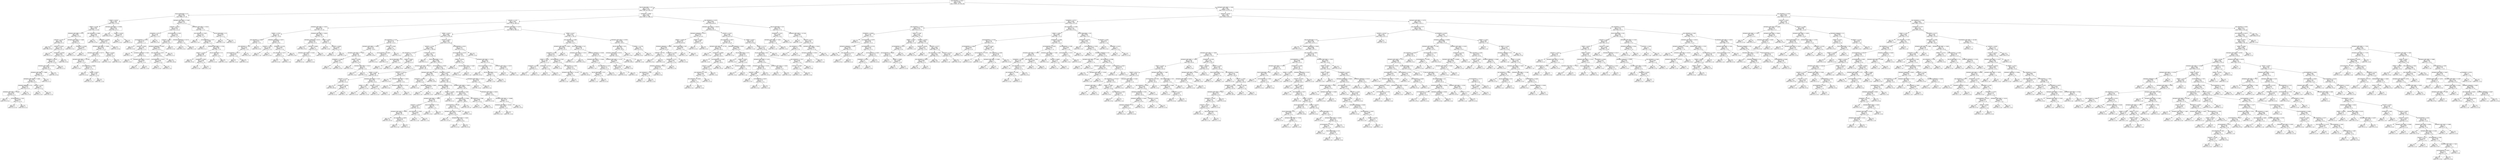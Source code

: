 digraph Tree {
node [shape=box] ;
0 [label="AVG_DISTANCE <= 3.0217\ngini = 0.2939\nsamples = 14303\nvalue = [11811, 207, 2216, 69]"] ;
1 [label="NR_OF_MEASURES <= 6.5\ngini = 0.4724\nsamples = 2479\nvalue = [594, 145, 1693, 47]"] ;
0 -> 1 [labeldistance=2.5, labelangle=45, headlabel="True"] ;
2 [label="NR_OF_MEASURES <= 4.5\ngini = 0.2047\nsamples = 550\nvalue = [489, 8, 27, 26]"] ;
1 -> 2 ;
3 [label="SPEED <= 9.5239\ngini = 0.1006\nsamples = 435\nvalue = [412, 2, 0, 21]"] ;
2 -> 3 ;
4 [label="SPEED <= 8.1296\ngini = 0.1493\nsamples = 273\nvalue = [251, 2, 0, 20]"] ;
3 -> 4 ;
5 [label="DISTANCE_DIFF_PREV <= 0.579\ngini = 0.0817\nsamples = 211\nvalue = [202, 0, 0, 9]"] ;
4 -> 5 ;
6 [label="LENGTH <= 0.1597\ngini = 0.066\nsamples = 205\nvalue = [198, 0, 0, 7]"] ;
5 -> 6 ;
7 [label="gini = 0.0\nsamples = 86\nvalue = [86, 0, 0, 0]"] ;
6 -> 7 ;
8 [label="LENGTH <= 0.1629\ngini = 0.1107\nsamples = 119\nvalue = [112, 0, 0, 7]"] ;
6 -> 8 ;
9 [label="gini = 0.0\nsamples = 1\nvalue = [0, 0, 0, 1]"] ;
8 -> 9 ;
10 [label="DURATION <= 0.0585\ngini = 0.0965\nsamples = 118\nvalue = [112, 0, 0, 6]"] ;
8 -> 10 ;
11 [label="DURATION <= 0.0579\ngini = 0.1723\nsamples = 63\nvalue = [57, 0, 0, 6]"] ;
10 -> 11 ;
12 [label="DISTANCE_DIFF_PREV <= -3.1522\ngini = 0.1483\nsamples = 62\nvalue = [57, 0, 0, 5]"] ;
11 -> 12 ;
13 [label="DISTANCE_DIFF_PREV <= -3.4868\ngini = 0.2706\nsamples = 31\nvalue = [26, 0, 0, 5]"] ;
12 -> 13 ;
14 [label="DISTANCE_DIFF_NEXT <= -1.2696\ngini = 0.2311\nsamples = 30\nvalue = [26, 0, 0, 4]"] ;
13 -> 14 ;
15 [label="DISTANCE_VARIANCE <= 0.0\ngini = 0.1472\nsamples = 25\nvalue = [23, 0, 0, 2]"] ;
14 -> 15 ;
16 [label="DISTANCE_DIFF_PREV <= -6.0848\ngini = 0.4444\nsamples = 6\nvalue = [4, 0, 0, 2]"] ;
15 -> 16 ;
17 [label="gini = 0.0\nsamples = 3\nvalue = [3, 0, 0, 0]"] ;
16 -> 17 ;
18 [label="ACCELERATION <= -1.2451\ngini = 0.4444\nsamples = 3\nvalue = [1, 0, 0, 2]"] ;
16 -> 18 ;
19 [label="gini = 0.0\nsamples = 1\nvalue = [1, 0, 0, 0]"] ;
18 -> 19 ;
20 [label="gini = 0.0\nsamples = 2\nvalue = [0, 0, 0, 2]"] ;
18 -> 20 ;
21 [label="gini = 0.0\nsamples = 19\nvalue = [19, 0, 0, 0]"] ;
15 -> 21 ;
22 [label="LENGTH <= 0.2307\ngini = 0.48\nsamples = 5\nvalue = [3, 0, 0, 2]"] ;
14 -> 22 ;
23 [label="gini = 0.0\nsamples = 3\nvalue = [3, 0, 0, 0]"] ;
22 -> 23 ;
24 [label="gini = 0.0\nsamples = 2\nvalue = [0, 0, 0, 2]"] ;
22 -> 24 ;
25 [label="gini = 0.0\nsamples = 1\nvalue = [0, 0, 0, 1]"] ;
13 -> 25 ;
26 [label="gini = 0.0\nsamples = 31\nvalue = [31, 0, 0, 0]"] ;
12 -> 26 ;
27 [label="gini = 0.0\nsamples = 1\nvalue = [0, 0, 0, 1]"] ;
11 -> 27 ;
28 [label="gini = 0.0\nsamples = 55\nvalue = [55, 0, 0, 0]"] ;
10 -> 28 ;
29 [label="DISTANCE_DIFF_NEXT <= -3.1668\ngini = 0.4444\nsamples = 6\nvalue = [4, 0, 0, 2]"] ;
5 -> 29 ;
30 [label="gini = 0.0\nsamples = 3\nvalue = [3, 0, 0, 0]"] ;
29 -> 30 ;
31 [label="DURATION <= 0.0308\ngini = 0.4444\nsamples = 3\nvalue = [1, 0, 0, 2]"] ;
29 -> 31 ;
32 [label="gini = 0.0\nsamples = 2\nvalue = [0, 0, 0, 2]"] ;
31 -> 32 ;
33 [label="gini = 0.0\nsamples = 1\nvalue = [1, 0, 0, 0]"] ;
31 -> 33 ;
34 [label="AVG_DISTANCE <= 2.0608\ngini = 0.3429\nsamples = 62\nvalue = [49, 2, 0, 11]"] ;
4 -> 34 ;
35 [label="gini = 0.0\nsamples = 25\nvalue = [25, 0, 0, 0]"] ;
34 -> 35 ;
36 [label="DURATION <= 0.0509\ngini = 0.4879\nsamples = 37\nvalue = [24, 2, 0, 11]"] ;
34 -> 36 ;
37 [label="DISTANCE_DIFF_PREV <= -2.0009\ngini = 0.5651\nsamples = 26\nvalue = [13, 2, 0, 11]"] ;
36 -> 37 ;
38 [label="DISTANCE_DIFF_NEXT <= -0.4772\ngini = 0.4913\nsamples = 17\nvalue = [5, 1, 0, 11]"] ;
37 -> 38 ;
39 [label="DISTANCE_DIFF_PREV <= -14.1428\ngini = 0.4178\nsamples = 15\nvalue = [3, 1, 0, 11]"] ;
38 -> 39 ;
40 [label="gini = 0.0\nsamples = 2\nvalue = [2, 0, 0, 0]"] ;
39 -> 40 ;
41 [label="ACCELERATION <= -0.6688\ngini = 0.2722\nsamples = 13\nvalue = [1, 1, 0, 11]"] ;
39 -> 41 ;
42 [label="gini = 0.0\nsamples = 1\nvalue = [1, 0, 0, 0]"] ;
41 -> 42 ;
43 [label="SPEED <= 9.3974\ngini = 0.1528\nsamples = 12\nvalue = [0, 1, 0, 11]"] ;
41 -> 43 ;
44 [label="gini = 0.0\nsamples = 11\nvalue = [0, 0, 0, 11]"] ;
43 -> 44 ;
45 [label="gini = 0.0\nsamples = 1\nvalue = [0, 1, 0, 0]"] ;
43 -> 45 ;
46 [label="gini = 0.0\nsamples = 2\nvalue = [2, 0, 0, 0]"] ;
38 -> 46 ;
47 [label="SPEED <= 8.2042\ngini = 0.1975\nsamples = 9\nvalue = [8, 1, 0, 0]"] ;
37 -> 47 ;
48 [label="gini = 0.0\nsamples = 1\nvalue = [0, 1, 0, 0]"] ;
47 -> 48 ;
49 [label="gini = 0.0\nsamples = 8\nvalue = [8, 0, 0, 0]"] ;
47 -> 49 ;
50 [label="gini = 0.0\nsamples = 11\nvalue = [11, 0, 0, 0]"] ;
36 -> 50 ;
51 [label="DISTANCE_DIFF_PREV <= -0.0789\ngini = 0.0123\nsamples = 162\nvalue = [161, 0, 0, 1]"] ;
3 -> 51 ;
52 [label="gini = 0.0\nsamples = 154\nvalue = [154, 0, 0, 0]"] ;
51 -> 52 ;
53 [label="SPEED <= 13.0781\ngini = 0.2188\nsamples = 8\nvalue = [7, 0, 0, 1]"] ;
51 -> 53 ;
54 [label="gini = 0.0\nsamples = 7\nvalue = [7, 0, 0, 0]"] ;
53 -> 54 ;
55 [label="gini = 0.0\nsamples = 1\nvalue = [0, 0, 0, 1]"] ;
53 -> 55 ;
56 [label="DISTANCE_DIFF_PREV <= -5.3481\ngini = 0.4919\nsamples = 115\nvalue = [77, 6, 27, 5]"] ;
2 -> 56 ;
57 [label="LENGTH <= 0.7191\ngini = 0.6284\nsamples = 43\nvalue = [13, 5, 22, 3]"] ;
56 -> 57 ;
58 [label="DURATION <= 0.074\ngini = 0.5156\nsamples = 15\nvalue = [10, 2, 1, 2]"] ;
57 -> 58 ;
59 [label="ACCELERATION <= -0.2323\ngini = 0.7347\nsamples = 7\nvalue = [2, 2, 1, 2]"] ;
58 -> 59 ;
60 [label="gini = 0.0\nsamples = 2\nvalue = [2, 0, 0, 0]"] ;
59 -> 60 ;
61 [label="LENGTH <= 0.3628\ngini = 0.64\nsamples = 5\nvalue = [0, 2, 1, 2]"] ;
59 -> 61 ;
62 [label="gini = 0.0\nsamples = 1\nvalue = [0, 0, 1, 0]"] ;
61 -> 62 ;
63 [label="DISTANCE_VARIANCE <= 0.001\ngini = 0.5\nsamples = 4\nvalue = [0, 2, 0, 2]"] ;
61 -> 63 ;
64 [label="gini = 0.0\nsamples = 1\nvalue = [0, 1, 0, 0]"] ;
63 -> 64 ;
65 [label="DISTANCE_DIFF_NEXT <= -2.1117\ngini = 0.4444\nsamples = 3\nvalue = [0, 1, 0, 2]"] ;
63 -> 65 ;
66 [label="gini = 0.0\nsamples = 2\nvalue = [0, 0, 0, 2]"] ;
65 -> 66 ;
67 [label="gini = 0.0\nsamples = 1\nvalue = [0, 1, 0, 0]"] ;
65 -> 67 ;
68 [label="gini = 0.0\nsamples = 8\nvalue = [8, 0, 0, 0]"] ;
58 -> 68 ;
69 [label="ACCELERATION <= 0.3442\ngini = 0.4133\nsamples = 28\nvalue = [3, 3, 21, 1]"] ;
57 -> 69 ;
70 [label="LENGTH <= 1.9007\ngini = 0.2882\nsamples = 24\nvalue = [3, 0, 20, 1]"] ;
69 -> 70 ;
71 [label="DISTANCE_VARIANCE <= 0.0497\ngini = 0.1694\nsamples = 22\nvalue = [1, 0, 20, 1]"] ;
70 -> 71 ;
72 [label="AVG_DISTANCE <= 1.9475\ngini = 0.0907\nsamples = 21\nvalue = [1, 0, 20, 0]"] ;
71 -> 72 ;
73 [label="ACCELERATION <= -0.1671\ngini = 0.4444\nsamples = 3\nvalue = [1, 0, 2, 0]"] ;
72 -> 73 ;
74 [label="gini = 0.0\nsamples = 1\nvalue = [1, 0, 0, 0]"] ;
73 -> 74 ;
75 [label="gini = 0.0\nsamples = 2\nvalue = [0, 0, 2, 0]"] ;
73 -> 75 ;
76 [label="gini = 0.0\nsamples = 18\nvalue = [0, 0, 18, 0]"] ;
72 -> 76 ;
77 [label="gini = 0.0\nsamples = 1\nvalue = [0, 0, 0, 1]"] ;
71 -> 77 ;
78 [label="gini = 0.0\nsamples = 2\nvalue = [2, 0, 0, 0]"] ;
70 -> 78 ;
79 [label="DISTANCE_VARIANCE <= 0.0174\ngini = 0.375\nsamples = 4\nvalue = [0, 3, 1, 0]"] ;
69 -> 79 ;
80 [label="gini = 0.0\nsamples = 3\nvalue = [0, 3, 0, 0]"] ;
79 -> 80 ;
81 [label="gini = 0.0\nsamples = 1\nvalue = [0, 0, 1, 0]"] ;
79 -> 81 ;
82 [label="DISTANCE_DIFF_PREV <= -0.9142\ngini = 0.2041\nsamples = 72\nvalue = [64, 1, 5, 2]"] ;
56 -> 82 ;
83 [label="AVG_DISTANCE <= 1.5653\ngini = 0.1374\nsamples = 69\nvalue = [64, 1, 3, 1]"] ;
82 -> 83 ;
84 [label="gini = 0.0\nsamples = 2\nvalue = [0, 0, 2, 0]"] ;
83 -> 84 ;
85 [label="ACCELERATION <= -1.7327\ngini = 0.0869\nsamples = 67\nvalue = [64, 1, 1, 1]"] ;
83 -> 85 ;
86 [label="gini = 0.0\nsamples = 1\nvalue = [0, 0, 0, 1]"] ;
85 -> 86 ;
87 [label="DISTANCE_DIFF_PREV <= -1.3793\ngini = 0.0592\nsamples = 66\nvalue = [64, 1, 1, 0]"] ;
85 -> 87 ;
88 [label="SPEED <= 13.4297\ngini = 0.0308\nsamples = 64\nvalue = [63, 0, 1, 0]"] ;
87 -> 88 ;
89 [label="gini = 0.0\nsamples = 61\nvalue = [61, 0, 0, 0]"] ;
88 -> 89 ;
90 [label="DURATION <= 0.0852\ngini = 0.4444\nsamples = 3\nvalue = [2, 0, 1, 0]"] ;
88 -> 90 ;
91 [label="gini = 0.0\nsamples = 2\nvalue = [2, 0, 0, 0]"] ;
90 -> 91 ;
92 [label="gini = 0.0\nsamples = 1\nvalue = [0, 0, 1, 0]"] ;
90 -> 92 ;
93 [label="NR_OF_MEASURES <= 5.5\ngini = 0.5\nsamples = 2\nvalue = [1, 1, 0, 0]"] ;
87 -> 93 ;
94 [label="gini = 0.0\nsamples = 1\nvalue = [1, 0, 0, 0]"] ;
93 -> 94 ;
95 [label="gini = 0.0\nsamples = 1\nvalue = [0, 1, 0, 0]"] ;
93 -> 95 ;
96 [label="NR_OF_MEASURES <= 5.5\ngini = 0.4444\nsamples = 3\nvalue = [0, 0, 2, 1]"] ;
82 -> 96 ;
97 [label="gini = 0.0\nsamples = 2\nvalue = [0, 0, 2, 0]"] ;
96 -> 97 ;
98 [label="gini = 0.0\nsamples = 1\nvalue = [0, 0, 0, 1]"] ;
96 -> 98 ;
99 [label="DURATION <= 0.8984\ngini = 0.246\nsamples = 1929\nvalue = [105, 137, 1666, 21]"] ;
1 -> 99 ;
100 [label="LENGTH <= 1.1247\ngini = 0.1602\nsamples = 1714\nvalue = [76, 49, 1568, 21]"] ;
99 -> 100 ;
101 [label="DISTANCE_DIFF_PREV <= -5.6331\ngini = 0.6337\nsamples = 68\nvalue = [37, 9, 12, 10]"] ;
100 -> 101 ;
102 [label="SPEED <= 2.7554\ngini = 0.7372\nsamples = 29\nvalue = [6, 7, 10, 6]"] ;
101 -> 102 ;
103 [label="AVG_DISTANCE <= 2.0606\ngini = 0.5917\nsamples = 13\nvalue = [4, 7, 2, 0]"] ;
102 -> 103 ;
104 [label="AVG_DISTANCE <= 1.507\ngini = 0.3457\nsamples = 9\nvalue = [0, 7, 2, 0]"] ;
103 -> 104 ;
105 [label="ACCELERATION <= -0.3717\ngini = 0.4444\nsamples = 3\nvalue = [0, 1, 2, 0]"] ;
104 -> 105 ;
106 [label="gini = 0.0\nsamples = 1\nvalue = [0, 1, 0, 0]"] ;
105 -> 106 ;
107 [label="gini = 0.0\nsamples = 2\nvalue = [0, 0, 2, 0]"] ;
105 -> 107 ;
108 [label="gini = 0.0\nsamples = 6\nvalue = [0, 6, 0, 0]"] ;
104 -> 108 ;
109 [label="gini = 0.0\nsamples = 4\nvalue = [4, 0, 0, 0]"] ;
103 -> 109 ;
110 [label="DISTANCE_VARIANCE <= 0.0071\ngini = 0.5938\nsamples = 16\nvalue = [2, 0, 8, 6]"] ;
102 -> 110 ;
111 [label="LENGTH <= 1.0479\ngini = 0.2188\nsamples = 8\nvalue = [1, 0, 7, 0]"] ;
110 -> 111 ;
112 [label="gini = 0.0\nsamples = 7\nvalue = [0, 0, 7, 0]"] ;
111 -> 112 ;
113 [label="gini = 0.0\nsamples = 1\nvalue = [1, 0, 0, 0]"] ;
111 -> 113 ;
114 [label="DURATION <= 0.1194\ngini = 0.4062\nsamples = 8\nvalue = [1, 0, 1, 6]"] ;
110 -> 114 ;
115 [label="AVG_DISTANCE <= 2.0271\ngini = 0.5\nsamples = 2\nvalue = [1, 0, 1, 0]"] ;
114 -> 115 ;
116 [label="gini = 0.0\nsamples = 1\nvalue = [1, 0, 0, 0]"] ;
115 -> 116 ;
117 [label="gini = 0.0\nsamples = 1\nvalue = [0, 0, 1, 0]"] ;
115 -> 117 ;
118 [label="gini = 0.0\nsamples = 6\nvalue = [0, 0, 0, 6]"] ;
114 -> 118 ;
119 [label="DISTANCE_DIFF_PREV <= -0.6019\ngini = 0.3524\nsamples = 39\nvalue = [31, 2, 2, 4]"] ;
101 -> 119 ;
120 [label="DISTANCE_VARIANCE <= 0.0114\ngini = 0.1609\nsamples = 34\nvalue = [31, 0, 0, 3]"] ;
119 -> 120 ;
121 [label="gini = 0.0\nsamples = 28\nvalue = [28, 0, 0, 0]"] ;
120 -> 121 ;
122 [label="LENGTH <= 0.8849\ngini = 0.5\nsamples = 6\nvalue = [3, 0, 0, 3]"] ;
120 -> 122 ;
123 [label="DISTANCE_DIFF_NEXT <= -3.3244\ngini = 0.375\nsamples = 4\nvalue = [1, 0, 0, 3]"] ;
122 -> 123 ;
124 [label="gini = 0.0\nsamples = 3\nvalue = [0, 0, 0, 3]"] ;
123 -> 124 ;
125 [label="gini = 0.0\nsamples = 1\nvalue = [1, 0, 0, 0]"] ;
123 -> 125 ;
126 [label="gini = 0.0\nsamples = 2\nvalue = [2, 0, 0, 0]"] ;
122 -> 126 ;
127 [label="SPEED <= 4.649\ngini = 0.64\nsamples = 5\nvalue = [0, 2, 2, 1]"] ;
119 -> 127 ;
128 [label="gini = 0.0\nsamples = 2\nvalue = [0, 2, 0, 0]"] ;
127 -> 128 ;
129 [label="LENGTH <= 0.9026\ngini = 0.4444\nsamples = 3\nvalue = [0, 0, 2, 1]"] ;
127 -> 129 ;
130 [label="gini = 0.0\nsamples = 1\nvalue = [0, 0, 0, 1]"] ;
129 -> 130 ;
131 [label="gini = 0.0\nsamples = 2\nvalue = [0, 0, 2, 0]"] ;
129 -> 131 ;
132 [label="DISTANCE_DIFF_PREV <= -3.1371\ngini = 0.1052\nsamples = 1646\nvalue = [39, 40, 1556, 11]"] ;
100 -> 132 ;
133 [label="SPEED <= 5.0134\ngini = 0.0692\nsamples = 1464\nvalue = [15, 29, 1412, 8]"] ;
132 -> 133 ;
134 [label="AVG_DISTANCE <= 2.154\ngini = 0.3752\nsamples = 53\nvalue = [5, 7, 41, 0]"] ;
133 -> 134 ;
135 [label="DISTANCE_DIFF_PREV <= -4.8323\ngini = 0.2726\nsamples = 43\nvalue = [0, 7, 36, 0]"] ;
134 -> 135 ;
136 [label="DISTANCE_DIFF_PREV <= -7.5604\ngini = 0.4032\nsamples = 25\nvalue = [0, 7, 18, 0]"] ;
135 -> 136 ;
137 [label="DURATION <= 0.4986\ngini = 0.1244\nsamples = 15\nvalue = [0, 1, 14, 0]"] ;
136 -> 137 ;
138 [label="gini = 0.0\nsamples = 1\nvalue = [0, 1, 0, 0]"] ;
137 -> 138 ;
139 [label="gini = 0.0\nsamples = 14\nvalue = [0, 0, 14, 0]"] ;
137 -> 139 ;
140 [label="SPEED <= 4.4198\ngini = 0.48\nsamples = 10\nvalue = [0, 6, 4, 0]"] ;
136 -> 140 ;
141 [label="gini = 0.0\nsamples = 5\nvalue = [0, 5, 0, 0]"] ;
140 -> 141 ;
142 [label="DISTANCE_DIFF_PREV <= -6.0137\ngini = 0.32\nsamples = 5\nvalue = [0, 1, 4, 0]"] ;
140 -> 142 ;
143 [label="gini = 0.0\nsamples = 1\nvalue = [0, 1, 0, 0]"] ;
142 -> 143 ;
144 [label="gini = 0.0\nsamples = 4\nvalue = [0, 0, 4, 0]"] ;
142 -> 144 ;
145 [label="gini = 0.0\nsamples = 18\nvalue = [0, 0, 18, 0]"] ;
135 -> 145 ;
146 [label="LENGTH <= 2.0438\ngini = 0.5\nsamples = 10\nvalue = [5, 0, 5, 0]"] ;
134 -> 146 ;
147 [label="ACCELERATION <= -0.5605\ngini = 0.4082\nsamples = 7\nvalue = [2, 0, 5, 0]"] ;
146 -> 147 ;
148 [label="gini = 0.0\nsamples = 2\nvalue = [2, 0, 0, 0]"] ;
147 -> 148 ;
149 [label="gini = 0.0\nsamples = 5\nvalue = [0, 0, 5, 0]"] ;
147 -> 149 ;
150 [label="gini = 0.0\nsamples = 3\nvalue = [3, 0, 0, 0]"] ;
146 -> 150 ;
151 [label="LENGTH <= 4.8357\ngini = 0.0556\nsamples = 1411\nvalue = [10, 22, 1371, 8]"] ;
133 -> 151 ;
152 [label="LENGTH <= 1.2528\ngini = 0.0435\nsamples = 1359\nvalue = [10, 12, 1329, 8]"] ;
151 -> 152 ;
153 [label="AVG_DISTANCE <= 2.4744\ngini = 0.54\nsamples = 10\nvalue = [0, 1, 6, 3]"] ;
152 -> 153 ;
154 [label="NR_OF_MEASURES <= 9.5\ngini = 0.4444\nsamples = 3\nvalue = [0, 1, 0, 2]"] ;
153 -> 154 ;
155 [label="gini = 0.0\nsamples = 1\nvalue = [0, 1, 0, 0]"] ;
154 -> 155 ;
156 [label="gini = 0.0\nsamples = 2\nvalue = [0, 0, 0, 2]"] ;
154 -> 156 ;
157 [label="SPEED <= 9.0879\ngini = 0.2449\nsamples = 7\nvalue = [0, 0, 6, 1]"] ;
153 -> 157 ;
158 [label="gini = 0.0\nsamples = 6\nvalue = [0, 0, 6, 0]"] ;
157 -> 158 ;
159 [label="gini = 0.0\nsamples = 1\nvalue = [0, 0, 0, 1]"] ;
157 -> 159 ;
160 [label="DURATION <= 0.1054\ngini = 0.038\nsamples = 1349\nvalue = [10, 11, 1323, 5]"] ;
152 -> 160 ;
161 [label="gini = 0.0\nsamples = 1\nvalue = [0, 0, 0, 1]"] ;
160 -> 161 ;
162 [label="NR_OF_MEASURES <= 10.5\ngini = 0.0366\nsamples = 1348\nvalue = [10, 11, 1323, 4]"] ;
160 -> 162 ;
163 [label="DISTANCE_DIFF_PREV <= -4.9271\ngini = 0.1732\nsamples = 96\nvalue = [7, 1, 87, 1]"] ;
162 -> 163 ;
164 [label="SPEED <= 11.595\ngini = 0.0885\nsamples = 87\nvalue = [3, 0, 83, 1]"] ;
163 -> 164 ;
165 [label="LENGTH <= 2.1162\ngini = 0.0278\nsamples = 71\nvalue = [0, 0, 70, 1]"] ;
164 -> 165 ;
166 [label="gini = 0.0\nsamples = 63\nvalue = [0, 0, 63, 0]"] ;
165 -> 166 ;
167 [label="DURATION <= 0.2394\ngini = 0.2188\nsamples = 8\nvalue = [0, 0, 7, 1]"] ;
165 -> 167 ;
168 [label="gini = 0.0\nsamples = 1\nvalue = [0, 0, 0, 1]"] ;
167 -> 168 ;
169 [label="gini = 0.0\nsamples = 7\nvalue = [0, 0, 7, 0]"] ;
167 -> 169 ;
170 [label="DISTANCE_DIFF_NEXT <= -2.515\ngini = 0.3047\nsamples = 16\nvalue = [3, 0, 13, 0]"] ;
164 -> 170 ;
171 [label="SPEED <= 11.9297\ngini = 0.142\nsamples = 13\nvalue = [1, 0, 12, 0]"] ;
170 -> 171 ;
172 [label="gini = 0.0\nsamples = 1\nvalue = [1, 0, 0, 0]"] ;
171 -> 172 ;
173 [label="gini = 0.0\nsamples = 12\nvalue = [0, 0, 12, 0]"] ;
171 -> 173 ;
174 [label="LENGTH <= 2.9732\ngini = 0.4444\nsamples = 3\nvalue = [2, 0, 1, 0]"] ;
170 -> 174 ;
175 [label="gini = 0.0\nsamples = 2\nvalue = [2, 0, 0, 0]"] ;
174 -> 175 ;
176 [label="gini = 0.0\nsamples = 1\nvalue = [0, 0, 1, 0]"] ;
174 -> 176 ;
177 [label="LENGTH <= 1.7879\ngini = 0.5926\nsamples = 9\nvalue = [4, 1, 4, 0]"] ;
163 -> 177 ;
178 [label="gini = 0.0\nsamples = 3\nvalue = [3, 0, 0, 0]"] ;
177 -> 178 ;
179 [label="DISTANCE_DIFF_PREV <= -3.6932\ngini = 0.5\nsamples = 6\nvalue = [1, 1, 4, 0]"] ;
177 -> 179 ;
180 [label="gini = 0.0\nsamples = 4\nvalue = [0, 0, 4, 0]"] ;
179 -> 180 ;
181 [label="DISTANCE_DIFF_NEXT <= -4.7161\ngini = 0.5\nsamples = 2\nvalue = [1, 1, 0, 0]"] ;
179 -> 181 ;
182 [label="gini = 0.0\nsamples = 1\nvalue = [1, 0, 0, 0]"] ;
181 -> 182 ;
183 [label="gini = 0.0\nsamples = 1\nvalue = [0, 1, 0, 0]"] ;
181 -> 183 ;
184 [label="ACCELERATION <= -0.8566\ngini = 0.0253\nsamples = 1252\nvalue = [3, 10, 1236, 3]"] ;
162 -> 184 ;
185 [label="DISTANCE_DIFF_PREV <= -6.9113\ngini = 0.1866\nsamples = 48\nvalue = [0, 5, 43, 0]"] ;
184 -> 185 ;
186 [label="DURATION <= 0.3228\ngini = 0.4938\nsamples = 9\nvalue = [0, 5, 4, 0]"] ;
185 -> 186 ;
187 [label="gini = 0.0\nsamples = 3\nvalue = [0, 0, 3, 0]"] ;
186 -> 187 ;
188 [label="DISTANCE_VARIANCE <= 0.0005\ngini = 0.2778\nsamples = 6\nvalue = [0, 5, 1, 0]"] ;
186 -> 188 ;
189 [label="gini = 0.0\nsamples = 1\nvalue = [0, 0, 1, 0]"] ;
188 -> 189 ;
190 [label="gini = 0.0\nsamples = 5\nvalue = [0, 5, 0, 0]"] ;
188 -> 190 ;
191 [label="gini = 0.0\nsamples = 39\nvalue = [0, 0, 39, 0]"] ;
185 -> 191 ;
192 [label="DURATION <= 0.8292\ngini = 0.0182\nsamples = 1204\nvalue = [3, 5, 1193, 3]"] ;
184 -> 192 ;
193 [label="LENGTH <= 2.1364\ngini = 0.0166\nsamples = 1201\nvalue = [3, 4, 1191, 3]"] ;
192 -> 193 ;
194 [label="DISTANCE_VARIANCE <= 0.0\ngini = 0.1693\nsamples = 55\nvalue = [0, 2, 50, 3]"] ;
193 -> 194 ;
195 [label="gini = 0.0\nsamples = 1\nvalue = [0, 0, 0, 1]"] ;
194 -> 195 ;
196 [label="SPEED <= 11.5536\ngini = 0.1399\nsamples = 54\nvalue = [0, 2, 50, 2]"] ;
194 -> 196 ;
197 [label="DISTANCE_DIFF_PREV <= -4.9654\ngini = 0.1082\nsamples = 53\nvalue = [0, 2, 50, 1]"] ;
196 -> 197 ;
198 [label="LENGTH <= 2.0509\ngini = 0.0761\nsamples = 51\nvalue = [0, 1, 49, 1]"] ;
197 -> 198 ;
199 [label="DISTANCE_DIFF_NEXT <= -0.0645\ngini = 0.0408\nsamples = 48\nvalue = [0, 0, 47, 1]"] ;
198 -> 199 ;
200 [label="gini = 0.0\nsamples = 45\nvalue = [0, 0, 45, 0]"] ;
199 -> 200 ;
201 [label="AVG_DISTANCE <= 2.8076\ngini = 0.4444\nsamples = 3\nvalue = [0, 0, 2, 1]"] ;
199 -> 201 ;
202 [label="gini = 0.0\nsamples = 2\nvalue = [0, 0, 2, 0]"] ;
201 -> 202 ;
203 [label="gini = 0.0\nsamples = 1\nvalue = [0, 0, 0, 1]"] ;
201 -> 203 ;
204 [label="AVG_DISTANCE <= 2.4838\ngini = 0.4444\nsamples = 3\nvalue = [0, 1, 2, 0]"] ;
198 -> 204 ;
205 [label="gini = 0.0\nsamples = 2\nvalue = [0, 0, 2, 0]"] ;
204 -> 205 ;
206 [label="gini = 0.0\nsamples = 1\nvalue = [0, 1, 0, 0]"] ;
204 -> 206 ;
207 [label="NR_OF_MEASURES <= 13.0\ngini = 0.5\nsamples = 2\nvalue = [0, 1, 1, 0]"] ;
197 -> 207 ;
208 [label="gini = 0.0\nsamples = 1\nvalue = [0, 1, 0, 0]"] ;
207 -> 208 ;
209 [label="gini = 0.0\nsamples = 1\nvalue = [0, 0, 1, 0]"] ;
207 -> 209 ;
210 [label="gini = 0.0\nsamples = 1\nvalue = [0, 0, 0, 1]"] ;
196 -> 210 ;
211 [label="DISTANCE_DIFF_NEXT <= -0.9674\ngini = 0.0087\nsamples = 1146\nvalue = [3, 2, 1141, 0]"] ;
193 -> 211 ;
212 [label="AVG_DISTANCE <= 2.694\ngini = 0.0053\nsamples = 1128\nvalue = [2, 1, 1125, 0]"] ;
211 -> 212 ;
213 [label="ACCELERATION <= -0.3388\ngini = 0.0036\nsamples = 1096\nvalue = [1, 1, 1094, 0]"] ;
212 -> 213 ;
214 [label="ACCELERATION <= -0.3396\ngini = 0.0319\nsamples = 124\nvalue = [1, 1, 122, 0]"] ;
213 -> 214 ;
215 [label="DISTANCE_DIFF_NEXT <= -3.5308\ngini = 0.0161\nsamples = 123\nvalue = [1, 0, 122, 0]"] ;
214 -> 215 ;
216 [label="gini = 0.0\nsamples = 113\nvalue = [0, 0, 113, 0]"] ;
215 -> 216 ;
217 [label="DISTANCE_DIFF_NEXT <= -3.4381\ngini = 0.18\nsamples = 10\nvalue = [1, 0, 9, 0]"] ;
215 -> 217 ;
218 [label="gini = 0.0\nsamples = 1\nvalue = [1, 0, 0, 0]"] ;
217 -> 218 ;
219 [label="gini = 0.0\nsamples = 9\nvalue = [0, 0, 9, 0]"] ;
217 -> 219 ;
220 [label="gini = 0.0\nsamples = 1\nvalue = [0, 1, 0, 0]"] ;
214 -> 220 ;
221 [label="gini = 0.0\nsamples = 972\nvalue = [0, 0, 972, 0]"] ;
213 -> 221 ;
222 [label="AVG_DISTANCE <= 2.7066\ngini = 0.0605\nsamples = 32\nvalue = [1, 0, 31, 0]"] ;
212 -> 222 ;
223 [label="gini = 0.0\nsamples = 1\nvalue = [1, 0, 0, 0]"] ;
222 -> 223 ;
224 [label="gini = 0.0\nsamples = 31\nvalue = [0, 0, 31, 0]"] ;
222 -> 224 ;
225 [label="DISTANCE_DIFF_NEXT <= -0.8535\ngini = 0.2037\nsamples = 18\nvalue = [1, 1, 16, 0]"] ;
211 -> 225 ;
226 [label="gini = 0.0\nsamples = 1\nvalue = [1, 0, 0, 0]"] ;
225 -> 226 ;
227 [label="DISTANCE_DIFF_PREV <= -15.8699\ngini = 0.1107\nsamples = 17\nvalue = [0, 1, 16, 0]"] ;
225 -> 227 ;
228 [label="DISTANCE_DIFF_PREV <= -20.245\ngini = 0.4444\nsamples = 3\nvalue = [0, 1, 2, 0]"] ;
227 -> 228 ;
229 [label="gini = 0.0\nsamples = 2\nvalue = [0, 0, 2, 0]"] ;
228 -> 229 ;
230 [label="gini = 0.0\nsamples = 1\nvalue = [0, 1, 0, 0]"] ;
228 -> 230 ;
231 [label="gini = 0.0\nsamples = 14\nvalue = [0, 0, 14, 0]"] ;
227 -> 231 ;
232 [label="DISTANCE_DIFF_NEXT <= -13.4572\ngini = 0.4444\nsamples = 3\nvalue = [0, 1, 2, 0]"] ;
192 -> 232 ;
233 [label="gini = 0.0\nsamples = 1\nvalue = [0, 1, 0, 0]"] ;
232 -> 233 ;
234 [label="gini = 0.0\nsamples = 2\nvalue = [0, 0, 2, 0]"] ;
232 -> 234 ;
235 [label="ACCELERATION <= 0.9231\ngini = 0.3107\nsamples = 52\nvalue = [0, 10, 42, 0]"] ;
151 -> 235 ;
236 [label="ACCELERATION <= -0.2476\ngini = 0.2449\nsamples = 49\nvalue = [0, 7, 42, 0]"] ;
235 -> 236 ;
237 [label="SPEED <= 8.3334\ngini = 0.5\nsamples = 10\nvalue = [0, 5, 5, 0]"] ;
236 -> 237 ;
238 [label="gini = 0.0\nsamples = 4\nvalue = [0, 0, 4, 0]"] ;
237 -> 238 ;
239 [label="DISTANCE_DIFF_NEXT <= -4.4487\ngini = 0.2778\nsamples = 6\nvalue = [0, 5, 1, 0]"] ;
237 -> 239 ;
240 [label="gini = 0.0\nsamples = 5\nvalue = [0, 5, 0, 0]"] ;
239 -> 240 ;
241 [label="gini = 0.0\nsamples = 1\nvalue = [0, 0, 1, 0]"] ;
239 -> 241 ;
242 [label="DISTANCE_DIFF_PREV <= -3.7034\ngini = 0.0973\nsamples = 39\nvalue = [0, 2, 37, 0]"] ;
236 -> 242 ;
243 [label="NR_OF_MEASURES <= 46.5\ngini = 0.054\nsamples = 36\nvalue = [0, 1, 35, 0]"] ;
242 -> 243 ;
244 [label="gini = 0.0\nsamples = 32\nvalue = [0, 0, 32, 0]"] ;
243 -> 244 ;
245 [label="NR_OF_MEASURES <= 47.5\ngini = 0.375\nsamples = 4\nvalue = [0, 1, 3, 0]"] ;
243 -> 245 ;
246 [label="gini = 0.0\nsamples = 1\nvalue = [0, 1, 0, 0]"] ;
245 -> 246 ;
247 [label="gini = 0.0\nsamples = 3\nvalue = [0, 0, 3, 0]"] ;
245 -> 247 ;
248 [label="DISTANCE_DIFF_NEXT <= -5.0576\ngini = 0.4444\nsamples = 3\nvalue = [0, 1, 2, 0]"] ;
242 -> 248 ;
249 [label="gini = 0.0\nsamples = 2\nvalue = [0, 0, 2, 0]"] ;
248 -> 249 ;
250 [label="gini = 0.0\nsamples = 1\nvalue = [0, 1, 0, 0]"] ;
248 -> 250 ;
251 [label="gini = 0.0\nsamples = 3\nvalue = [0, 3, 0, 0]"] ;
235 -> 251 ;
252 [label="SPEED <= 9.2157\ngini = 0.3527\nsamples = 182\nvalue = [24, 11, 144, 3]"] ;
132 -> 252 ;
253 [label="AVG_DISTANCE <= 2.3095\ngini = 0.5884\nsamples = 74\nvalue = [20, 9, 42, 3]"] ;
252 -> 253 ;
254 [label="DISTANCE_DIFF_NEXT <= -0.2951\ngini = 0.5042\nsamples = 38\nvalue = [3, 9, 25, 1]"] ;
253 -> 254 ;
255 [label="DURATION <= 0.339\ngini = 0.4522\nsamples = 35\nvalue = [3, 6, 25, 1]"] ;
254 -> 255 ;
256 [label="SPEED <= 7.8236\ngini = 0.7188\nsamples = 8\nvalue = [3, 2, 2, 1]"] ;
255 -> 256 ;
257 [label="DURATION <= 0.2166\ngini = 0.375\nsamples = 4\nvalue = [3, 0, 0, 1]"] ;
256 -> 257 ;
258 [label="gini = 0.0\nsamples = 1\nvalue = [0, 0, 0, 1]"] ;
257 -> 258 ;
259 [label="gini = 0.0\nsamples = 3\nvalue = [3, 0, 0, 0]"] ;
257 -> 259 ;
260 [label="DURATION <= 0.2521\ngini = 0.5\nsamples = 4\nvalue = [0, 2, 2, 0]"] ;
256 -> 260 ;
261 [label="gini = 0.0\nsamples = 2\nvalue = [0, 2, 0, 0]"] ;
260 -> 261 ;
262 [label="gini = 0.0\nsamples = 2\nvalue = [0, 0, 2, 0]"] ;
260 -> 262 ;
263 [label="ACCELERATION <= -0.7947\ngini = 0.2524\nsamples = 27\nvalue = [0, 4, 23, 0]"] ;
255 -> 263 ;
264 [label="gini = 0.0\nsamples = 2\nvalue = [0, 2, 0, 0]"] ;
263 -> 264 ;
265 [label="AVG_DISTANCE <= 1.5509\ngini = 0.1472\nsamples = 25\nvalue = [0, 2, 23, 0]"] ;
263 -> 265 ;
266 [label="DISTANCE_DIFF_NEXT <= -10.1352\ngini = 0.48\nsamples = 5\nvalue = [0, 2, 3, 0]"] ;
265 -> 266 ;
267 [label="gini = 0.0\nsamples = 3\nvalue = [0, 0, 3, 0]"] ;
266 -> 267 ;
268 [label="gini = 0.0\nsamples = 2\nvalue = [0, 2, 0, 0]"] ;
266 -> 268 ;
269 [label="gini = 0.0\nsamples = 20\nvalue = [0, 0, 20, 0]"] ;
265 -> 269 ;
270 [label="gini = 0.0\nsamples = 3\nvalue = [0, 3, 0, 0]"] ;
254 -> 270 ;
271 [label="NR_OF_MEASURES <= 13.5\ngini = 0.5509\nsamples = 36\nvalue = [17, 0, 17, 2]"] ;
253 -> 271 ;
272 [label="DISTANCE_DIFF_PREV <= -1.5513\ngini = 0.2778\nsamples = 12\nvalue = [0, 0, 10, 2]"] ;
271 -> 272 ;
273 [label="gini = 0.0\nsamples = 2\nvalue = [0, 0, 0, 2]"] ;
272 -> 273 ;
274 [label="gini = 0.0\nsamples = 10\nvalue = [0, 0, 10, 0]"] ;
272 -> 274 ;
275 [label="DISTANCE_VARIANCE <= 0.0196\ngini = 0.4132\nsamples = 24\nvalue = [17, 0, 7, 0]"] ;
271 -> 275 ;
276 [label="DISTANCE_DIFF_NEXT <= -11.9039\ngini = 0.2076\nsamples = 17\nvalue = [15, 0, 2, 0]"] ;
275 -> 276 ;
277 [label="gini = 0.0\nsamples = 1\nvalue = [0, 0, 1, 0]"] ;
276 -> 277 ;
278 [label="AVG_DISTANCE <= 2.451\ngini = 0.1172\nsamples = 16\nvalue = [15, 0, 1, 0]"] ;
276 -> 278 ;
279 [label="NR_OF_MEASURES <= 19.5\ngini = 0.4444\nsamples = 3\nvalue = [2, 0, 1, 0]"] ;
278 -> 279 ;
280 [label="gini = 0.0\nsamples = 1\nvalue = [0, 0, 1, 0]"] ;
279 -> 280 ;
281 [label="gini = 0.0\nsamples = 2\nvalue = [2, 0, 0, 0]"] ;
279 -> 281 ;
282 [label="gini = 0.0\nsamples = 13\nvalue = [13, 0, 0, 0]"] ;
278 -> 282 ;
283 [label="DISTANCE_DIFF_NEXT <= -4.7191\ngini = 0.4082\nsamples = 7\nvalue = [2, 0, 5, 0]"] ;
275 -> 283 ;
284 [label="SPEED <= 8.7732\ngini = 0.4444\nsamples = 3\nvalue = [2, 0, 1, 0]"] ;
283 -> 284 ;
285 [label="gini = 0.0\nsamples = 2\nvalue = [2, 0, 0, 0]"] ;
284 -> 285 ;
286 [label="gini = 0.0\nsamples = 1\nvalue = [0, 0, 1, 0]"] ;
284 -> 286 ;
287 [label="gini = 0.0\nsamples = 4\nvalue = [0, 0, 4, 0]"] ;
283 -> 287 ;
288 [label="DISTANCE_DIFF_NEXT <= -0.9785\ngini = 0.1063\nsamples = 108\nvalue = [4, 2, 102, 0]"] ;
252 -> 288 ;
289 [label="NR_OF_MEASURES <= 34.5\ngini = 0.04\nsamples = 98\nvalue = [0, 2, 96, 0]"] ;
288 -> 289 ;
290 [label="DISTANCE_VARIANCE <= 0.0735\ngini = 0.0204\nsamples = 97\nvalue = [0, 1, 96, 0]"] ;
289 -> 290 ;
291 [label="gini = 0.0\nsamples = 96\nvalue = [0, 0, 96, 0]"] ;
290 -> 291 ;
292 [label="gini = 0.0\nsamples = 1\nvalue = [0, 1, 0, 0]"] ;
290 -> 292 ;
293 [label="gini = 0.0\nsamples = 1\nvalue = [0, 1, 0, 0]"] ;
289 -> 293 ;
294 [label="SPEED <= 11.2738\ngini = 0.48\nsamples = 10\nvalue = [4, 0, 6, 0]"] ;
288 -> 294 ;
295 [label="gini = 0.0\nsamples = 6\nvalue = [0, 0, 6, 0]"] ;
294 -> 295 ;
296 [label="gini = 0.0\nsamples = 4\nvalue = [4, 0, 0, 0]"] ;
294 -> 296 ;
297 [label="AVG_DISTANCE <= 2.4376\ngini = 0.6065\nsamples = 215\nvalue = [29, 88, 98, 0]"] ;
99 -> 297 ;
298 [label="DISTANCE_DIFF_NEXT <= -10.8122\ngini = 0.5308\nsamples = 182\nvalue = [6, 85, 91, 0]"] ;
297 -> 298 ;
299 [label="DISTANCE_VARIANCE <= 0.0127\ngini = 0.3676\nsamples = 47\nvalue = [1, 36, 10, 0]"] ;
298 -> 299 ;
300 [label="SPEED <= 10.9675\ngini = 0.2975\nsamples = 44\nvalue = [0, 36, 8, 0]"] ;
299 -> 300 ;
301 [label="DISTANCE_VARIANCE <= 0.0002\ngini = 0.2499\nsamples = 41\nvalue = [0, 35, 6, 0]"] ;
300 -> 301 ;
302 [label="LENGTH <= 6.2736\ngini = 0.5\nsamples = 6\nvalue = [0, 3, 3, 0]"] ;
301 -> 302 ;
303 [label="gini = 0.0\nsamples = 3\nvalue = [0, 3, 0, 0]"] ;
302 -> 303 ;
304 [label="gini = 0.0\nsamples = 3\nvalue = [0, 0, 3, 0]"] ;
302 -> 304 ;
305 [label="DURATION <= 1.2695\ngini = 0.1567\nsamples = 35\nvalue = [0, 32, 3, 0]"] ;
301 -> 305 ;
306 [label="DURATION <= 1.217\ngini = 0.3367\nsamples = 14\nvalue = [0, 11, 3, 0]"] ;
305 -> 306 ;
307 [label="DISTANCE_VARIANCE <= 0.0012\ngini = 0.1528\nsamples = 12\nvalue = [0, 11, 1, 0]"] ;
306 -> 307 ;
308 [label="AVG_DISTANCE <= 2.081\ngini = 0.4444\nsamples = 3\nvalue = [0, 2, 1, 0]"] ;
307 -> 308 ;
309 [label="gini = 0.0\nsamples = 1\nvalue = [0, 0, 1, 0]"] ;
308 -> 309 ;
310 [label="gini = 0.0\nsamples = 2\nvalue = [0, 2, 0, 0]"] ;
308 -> 310 ;
311 [label="gini = 0.0\nsamples = 9\nvalue = [0, 9, 0, 0]"] ;
307 -> 311 ;
312 [label="gini = 0.0\nsamples = 2\nvalue = [0, 0, 2, 0]"] ;
306 -> 312 ;
313 [label="gini = 0.0\nsamples = 21\nvalue = [0, 21, 0, 0]"] ;
305 -> 313 ;
314 [label="NR_OF_MEASURES <= 96.5\ngini = 0.4444\nsamples = 3\nvalue = [0, 1, 2, 0]"] ;
300 -> 314 ;
315 [label="gini = 0.0\nsamples = 2\nvalue = [0, 0, 2, 0]"] ;
314 -> 315 ;
316 [label="gini = 0.0\nsamples = 1\nvalue = [0, 1, 0, 0]"] ;
314 -> 316 ;
317 [label="SPEED <= 4.2801\ngini = 0.4444\nsamples = 3\nvalue = [1, 0, 2, 0]"] ;
299 -> 317 ;
318 [label="gini = 0.0\nsamples = 1\nvalue = [1, 0, 0, 0]"] ;
317 -> 318 ;
319 [label="gini = 0.0\nsamples = 2\nvalue = [0, 0, 2, 0]"] ;
317 -> 319 ;
320 [label="LENGTH <= 5.7615\ngini = 0.5069\nsamples = 135\nvalue = [5, 49, 81, 0]"] ;
298 -> 320 ;
321 [label="AVG_DISTANCE <= 1.8557\ngini = 0.3235\nsamples = 69\nvalue = [0, 14, 55, 0]"] ;
320 -> 321 ;
322 [label="DISTANCE_DIFF_PREV <= -23.7729\ngini = 0.1944\nsamples = 55\nvalue = [0, 6, 49, 0]"] ;
321 -> 322 ;
323 [label="gini = 0.0\nsamples = 2\nvalue = [0, 2, 0, 0]"] ;
322 -> 323 ;
324 [label="DURATION <= 0.9069\ngini = 0.1396\nsamples = 53\nvalue = [0, 4, 49, 0]"] ;
322 -> 324 ;
325 [label="gini = 0.0\nsamples = 1\nvalue = [0, 1, 0, 0]"] ;
324 -> 325 ;
326 [label="ACCELERATION <= -0.1947\ngini = 0.1087\nsamples = 52\nvalue = [0, 3, 49, 0]"] ;
324 -> 326 ;
327 [label="LENGTH <= 5.2829\ngini = 0.2907\nsamples = 17\nvalue = [0, 3, 14, 0]"] ;
326 -> 327 ;
328 [label="AVG_DISTANCE <= 1.1363\ngini = 0.2188\nsamples = 16\nvalue = [0, 2, 14, 0]"] ;
327 -> 328 ;
329 [label="AVG_DISTANCE <= 0.9328\ngini = 0.5\nsamples = 4\nvalue = [0, 2, 2, 0]"] ;
328 -> 329 ;
330 [label="gini = 0.0\nsamples = 2\nvalue = [0, 0, 2, 0]"] ;
329 -> 330 ;
331 [label="gini = 0.0\nsamples = 2\nvalue = [0, 2, 0, 0]"] ;
329 -> 331 ;
332 [label="gini = 0.0\nsamples = 12\nvalue = [0, 0, 12, 0]"] ;
328 -> 332 ;
333 [label="gini = 0.0\nsamples = 1\nvalue = [0, 1, 0, 0]"] ;
327 -> 333 ;
334 [label="gini = 0.0\nsamples = 35\nvalue = [0, 0, 35, 0]"] ;
326 -> 334 ;
335 [label="DISTANCE_VARIANCE <= 0.0022\ngini = 0.4898\nsamples = 14\nvalue = [0, 8, 6, 0]"] ;
321 -> 335 ;
336 [label="gini = 0.0\nsamples = 5\nvalue = [0, 5, 0, 0]"] ;
335 -> 336 ;
337 [label="NR_OF_MEASURES <= 47.0\ngini = 0.4444\nsamples = 9\nvalue = [0, 3, 6, 0]"] ;
335 -> 337 ;
338 [label="gini = 0.0\nsamples = 2\nvalue = [0, 2, 0, 0]"] ;
337 -> 338 ;
339 [label="SPEED <= 4.5879\ngini = 0.2449\nsamples = 7\nvalue = [0, 1, 6, 0]"] ;
337 -> 339 ;
340 [label="gini = 0.0\nsamples = 5\nvalue = [0, 0, 5, 0]"] ;
339 -> 340 ;
341 [label="DISTANCE_VARIANCE <= 0.0098\ngini = 0.5\nsamples = 2\nvalue = [0, 1, 1, 0]"] ;
339 -> 341 ;
342 [label="gini = 0.0\nsamples = 1\nvalue = [0, 1, 0, 0]"] ;
341 -> 342 ;
343 [label="gini = 0.0\nsamples = 1\nvalue = [0, 0, 1, 0]"] ;
341 -> 343 ;
344 [label="SPEED <= 6.0537\ngini = 0.5579\nsamples = 66\nvalue = [5, 35, 26, 0]"] ;
320 -> 344 ;
345 [label="gini = 0.0\nsamples = 17\nvalue = [0, 17, 0, 0]"] ;
344 -> 345 ;
346 [label="SPEED <= 11.1737\ngini = 0.5731\nsamples = 49\nvalue = [5, 18, 26, 0]"] ;
344 -> 346 ;
347 [label="NR_OF_MEASURES <= 90.5\ngini = 0.5235\nsamples = 41\nvalue = [5, 10, 26, 0]"] ;
346 -> 347 ;
348 [label="DISTANCE_DIFF_NEXT <= -4.316\ngini = 0.375\nsamples = 32\nvalue = [0, 8, 24, 0]"] ;
347 -> 348 ;
349 [label="DISTANCE_DIFF_NEXT <= -6.1562\ngini = 0.2268\nsamples = 23\nvalue = [0, 3, 20, 0]"] ;
348 -> 349 ;
350 [label="LENGTH <= 10.0622\ngini = 0.4898\nsamples = 7\nvalue = [0, 3, 4, 0]"] ;
349 -> 350 ;
351 [label="gini = 0.0\nsamples = 3\nvalue = [0, 0, 3, 0]"] ;
350 -> 351 ;
352 [label="ACCELERATION <= 0.6422\ngini = 0.375\nsamples = 4\nvalue = [0, 3, 1, 0]"] ;
350 -> 352 ;
353 [label="gini = 0.0\nsamples = 3\nvalue = [0, 3, 0, 0]"] ;
352 -> 353 ;
354 [label="gini = 0.0\nsamples = 1\nvalue = [0, 0, 1, 0]"] ;
352 -> 354 ;
355 [label="gini = 0.0\nsamples = 16\nvalue = [0, 0, 16, 0]"] ;
349 -> 355 ;
356 [label="DISTANCE_DIFF_NEXT <= -2.5658\ngini = 0.4938\nsamples = 9\nvalue = [0, 5, 4, 0]"] ;
348 -> 356 ;
357 [label="gini = 0.0\nsamples = 5\nvalue = [0, 5, 0, 0]"] ;
356 -> 357 ;
358 [label="gini = 0.0\nsamples = 4\nvalue = [0, 0, 4, 0]"] ;
356 -> 358 ;
359 [label="AVG_DISTANCE <= 1.7617\ngini = 0.5926\nsamples = 9\nvalue = [5, 2, 2, 0]"] ;
347 -> 359 ;
360 [label="LENGTH <= 61.6807\ngini = 0.5\nsamples = 4\nvalue = [0, 2, 2, 0]"] ;
359 -> 360 ;
361 [label="gini = 0.0\nsamples = 2\nvalue = [0, 0, 2, 0]"] ;
360 -> 361 ;
362 [label="gini = 0.0\nsamples = 2\nvalue = [0, 2, 0, 0]"] ;
360 -> 362 ;
363 [label="gini = 0.0\nsamples = 5\nvalue = [5, 0, 0, 0]"] ;
359 -> 363 ;
364 [label="gini = 0.0\nsamples = 8\nvalue = [0, 8, 0, 0]"] ;
346 -> 364 ;
365 [label="NR_OF_MEASURES <= 52.0\ngini = 0.461\nsamples = 33\nvalue = [23, 3, 7, 0]"] ;
297 -> 365 ;
366 [label="DURATION <= 1.0251\ngini = 0.4444\nsamples = 6\nvalue = [0, 2, 4, 0]"] ;
365 -> 366 ;
367 [label="DISTANCE_DIFF_PREV <= -7.4031\ngini = 0.4444\nsamples = 3\nvalue = [0, 2, 1, 0]"] ;
366 -> 367 ;
368 [label="gini = 0.0\nsamples = 1\nvalue = [0, 0, 1, 0]"] ;
367 -> 368 ;
369 [label="gini = 0.0\nsamples = 2\nvalue = [0, 2, 0, 0]"] ;
367 -> 369 ;
370 [label="gini = 0.0\nsamples = 3\nvalue = [0, 0, 3, 0]"] ;
366 -> 370 ;
371 [label="DISTANCE_DIFF_NEXT <= -10.7246\ngini = 0.2606\nsamples = 27\nvalue = [23, 1, 3, 0]"] ;
365 -> 371 ;
372 [label="gini = 0.0\nsamples = 1\nvalue = [0, 1, 0, 0]"] ;
371 -> 372 ;
373 [label="LENGTH <= 6.725\ngini = 0.2041\nsamples = 26\nvalue = [23, 0, 3, 0]"] ;
371 -> 373 ;
374 [label="AVG_DISTANCE <= 2.738\ngini = 0.5\nsamples = 4\nvalue = [2, 0, 2, 0]"] ;
373 -> 374 ;
375 [label="gini = 0.0\nsamples = 2\nvalue = [0, 0, 2, 0]"] ;
374 -> 375 ;
376 [label="gini = 0.0\nsamples = 2\nvalue = [2, 0, 0, 0]"] ;
374 -> 376 ;
377 [label="DISTANCE_DIFF_PREV <= -9.3614\ngini = 0.0868\nsamples = 22\nvalue = [21, 0, 1, 0]"] ;
373 -> 377 ;
378 [label="DISTANCE_VARIANCE <= 0.0022\ngini = 0.375\nsamples = 4\nvalue = [3, 0, 1, 0]"] ;
377 -> 378 ;
379 [label="gini = 0.0\nsamples = 3\nvalue = [3, 0, 0, 0]"] ;
378 -> 379 ;
380 [label="gini = 0.0\nsamples = 1\nvalue = [0, 0, 1, 0]"] ;
378 -> 380 ;
381 [label="gini = 0.0\nsamples = 18\nvalue = [18, 0, 0, 0]"] ;
377 -> 381 ;
382 [label="DISTANCE_DIFF_NEXT <= -3.656\ngini = 0.098\nsamples = 11824\nvalue = [11217, 62, 523, 22]"] ;
0 -> 382 [labeldistance=2.5, labelangle=-45, headlabel="False"] ;
383 [label="LENGTH <= 0.9729\ngini = 0.2952\nsamples = 2552\nvalue = [2104, 38, 402, 8]"] ;
382 -> 383 ;
384 [label="DURATION <= 0.0723\ngini = 0.0582\nsamples = 1380\nvalue = [1339, 14, 21, 6]"] ;
383 -> 384 ;
385 [label="AVG_DISTANCE <= 3.4813\ngini = 0.0193\nsamples = 1134\nvalue = [1123, 5, 2, 4]"] ;
384 -> 385 ;
386 [label="DURATION <= 0.0059\ngini = 0.1163\nsamples = 82\nvalue = [77, 2, 0, 3]"] ;
385 -> 386 ;
387 [label="gini = 0.0\nsamples = 1\nvalue = [0, 0, 0, 1]"] ;
386 -> 387 ;
388 [label="ACCELERATION <= 0.2679\ngini = 0.0951\nsamples = 81\nvalue = [77, 2, 0, 2]"] ;
386 -> 388 ;
389 [label="DISTANCE_VARIANCE <= 0.0251\ngini = 0.0303\nsamples = 65\nvalue = [64, 0, 0, 1]"] ;
388 -> 389 ;
390 [label="gini = 0.0\nsamples = 59\nvalue = [59, 0, 0, 0]"] ;
389 -> 390 ;
391 [label="AVG_DISTANCE <= 3.3725\ngini = 0.2778\nsamples = 6\nvalue = [5, 0, 0, 1]"] ;
389 -> 391 ;
392 [label="gini = 0.0\nsamples = 5\nvalue = [5, 0, 0, 0]"] ;
391 -> 392 ;
393 [label="gini = 0.0\nsamples = 1\nvalue = [0, 0, 0, 1]"] ;
391 -> 393 ;
394 [label="ACCELERATION <= 0.2718\ngini = 0.3203\nsamples = 16\nvalue = [13, 2, 0, 1]"] ;
388 -> 394 ;
395 [label="gini = 0.0\nsamples = 2\nvalue = [0, 2, 0, 0]"] ;
394 -> 395 ;
396 [label="ACCELERATION <= 0.3082\ngini = 0.1327\nsamples = 14\nvalue = [13, 0, 0, 1]"] ;
394 -> 396 ;
397 [label="DURATION <= 0.0354\ngini = 0.5\nsamples = 2\nvalue = [1, 0, 0, 1]"] ;
396 -> 397 ;
398 [label="gini = 0.0\nsamples = 1\nvalue = [0, 0, 0, 1]"] ;
397 -> 398 ;
399 [label="gini = 0.0\nsamples = 1\nvalue = [1, 0, 0, 0]"] ;
397 -> 399 ;
400 [label="gini = 0.0\nsamples = 12\nvalue = [12, 0, 0, 0]"] ;
396 -> 400 ;
401 [label="SPEED <= 2.2408\ngini = 0.0114\nsamples = 1052\nvalue = [1046, 3, 2, 1]"] ;
385 -> 401 ;
402 [label="SPEED <= 2.2337\ngini = 0.1738\nsamples = 32\nvalue = [29, 2, 1, 0]"] ;
401 -> 402 ;
403 [label="ACCELERATION <= -0.4371\ngini = 0.1207\nsamples = 31\nvalue = [29, 2, 0, 0]"] ;
402 -> 403 ;
404 [label="ACCELERATION <= -0.8698\ngini = 0.375\nsamples = 8\nvalue = [6, 2, 0, 0]"] ;
403 -> 404 ;
405 [label="gini = 0.0\nsamples = 5\nvalue = [5, 0, 0, 0]"] ;
404 -> 405 ;
406 [label="SPEED <= 2.0099\ngini = 0.4444\nsamples = 3\nvalue = [1, 2, 0, 0]"] ;
404 -> 406 ;
407 [label="gini = 0.0\nsamples = 2\nvalue = [0, 2, 0, 0]"] ;
406 -> 407 ;
408 [label="gini = 0.0\nsamples = 1\nvalue = [1, 0, 0, 0]"] ;
406 -> 408 ;
409 [label="gini = 0.0\nsamples = 23\nvalue = [23, 0, 0, 0]"] ;
403 -> 409 ;
410 [label="gini = 0.0\nsamples = 1\nvalue = [0, 0, 1, 0]"] ;
402 -> 410 ;
411 [label="LENGTH <= 0.0334\ngini = 0.0059\nsamples = 1020\nvalue = [1017, 1, 1, 1]"] ;
401 -> 411 ;
412 [label="LENGTH <= 0.0328\ngini = 0.0571\nsamples = 34\nvalue = [33, 1, 0, 0]"] ;
411 -> 412 ;
413 [label="gini = 0.0\nsamples = 33\nvalue = [33, 0, 0, 0]"] ;
412 -> 413 ;
414 [label="gini = 0.0\nsamples = 1\nvalue = [0, 1, 0, 0]"] ;
412 -> 414 ;
415 [label="LENGTH <= 0.7477\ngini = 0.0041\nsamples = 986\nvalue = [984, 0, 1, 1]"] ;
411 -> 415 ;
416 [label="AVG_DISTANCE <= 3.695\ngini = 0.0021\nsamples = 943\nvalue = [942, 0, 0, 1]"] ;
415 -> 416 ;
417 [label="AVG_DISTANCE <= 3.6875\ngini = 0.0384\nsamples = 51\nvalue = [50, 0, 0, 1]"] ;
416 -> 417 ;
418 [label="gini = 0.0\nsamples = 50\nvalue = [50, 0, 0, 0]"] ;
417 -> 418 ;
419 [label="gini = 0.0\nsamples = 1\nvalue = [0, 0, 0, 1]"] ;
417 -> 419 ;
420 [label="gini = 0.0\nsamples = 892\nvalue = [892, 0, 0, 0]"] ;
416 -> 420 ;
421 [label="LENGTH <= 0.7507\ngini = 0.0454\nsamples = 43\nvalue = [42, 0, 1, 0]"] ;
415 -> 421 ;
422 [label="gini = 0.0\nsamples = 1\nvalue = [0, 0, 1, 0]"] ;
421 -> 422 ;
423 [label="gini = 0.0\nsamples = 42\nvalue = [42, 0, 0, 0]"] ;
421 -> 423 ;
424 [label="AVG_DISTANCE <= 4.3568\ngini = 0.2217\nsamples = 246\nvalue = [216, 9, 19, 2]"] ;
384 -> 424 ;
425 [label="SPEED <= 3.8285\ngini = 0.4845\nsamples = 70\nvalue = [48, 7, 13, 2]"] ;
424 -> 425 ;
426 [label="ACCELERATION <= -0.7418\ngini = 0.3225\nsamples = 36\nvalue = [29, 6, 1, 0]"] ;
425 -> 426 ;
427 [label="ACCELERATION <= -0.9695\ngini = 0.4938\nsamples = 9\nvalue = [4, 5, 0, 0]"] ;
426 -> 427 ;
428 [label="gini = 0.0\nsamples = 4\nvalue = [4, 0, 0, 0]"] ;
427 -> 428 ;
429 [label="gini = 0.0\nsamples = 5\nvalue = [0, 5, 0, 0]"] ;
427 -> 429 ;
430 [label="LENGTH <= 0.1861\ngini = 0.1399\nsamples = 27\nvalue = [25, 1, 1, 0]"] ;
426 -> 430 ;
431 [label="ACCELERATION <= 1.0156\ngini = 0.5\nsamples = 2\nvalue = [1, 1, 0, 0]"] ;
430 -> 431 ;
432 [label="gini = 0.0\nsamples = 1\nvalue = [1, 0, 0, 0]"] ;
431 -> 432 ;
433 [label="gini = 0.0\nsamples = 1\nvalue = [0, 1, 0, 0]"] ;
431 -> 433 ;
434 [label="AVG_DISTANCE <= 3.3494\ngini = 0.0768\nsamples = 25\nvalue = [24, 0, 1, 0]"] ;
430 -> 434 ;
435 [label="DISTANCE_DIFF_PREV <= -8.5861\ngini = 0.5\nsamples = 2\nvalue = [1, 0, 1, 0]"] ;
434 -> 435 ;
436 [label="gini = 0.0\nsamples = 1\nvalue = [1, 0, 0, 0]"] ;
435 -> 436 ;
437 [label="gini = 0.0\nsamples = 1\nvalue = [0, 0, 1, 0]"] ;
435 -> 437 ;
438 [label="gini = 0.0\nsamples = 23\nvalue = [23, 0, 0, 0]"] ;
434 -> 438 ;
439 [label="DURATION <= 0.1668\ngini = 0.5588\nsamples = 34\nvalue = [19, 1, 12, 2]"] ;
425 -> 439 ;
440 [label="ACCELERATION <= 0.0542\ngini = 0.4829\nsamples = 27\nvalue = [18, 0, 7, 2]"] ;
439 -> 440 ;
441 [label="DISTANCE_DIFF_PREV <= -0.2397\ngini = 0.405\nsamples = 20\nvalue = [15, 0, 3, 2]"] ;
440 -> 441 ;
442 [label="DURATION <= 0.0734\ngini = 0.2145\nsamples = 17\nvalue = [15, 0, 1, 1]"] ;
441 -> 442 ;
443 [label="gini = 0.0\nsamples = 1\nvalue = [0, 0, 1, 0]"] ;
442 -> 443 ;
444 [label="AVG_DISTANCE <= 3.2025\ngini = 0.1172\nsamples = 16\nvalue = [15, 0, 0, 1]"] ;
442 -> 444 ;
445 [label="AVG_DISTANCE <= 3.1546\ngini = 0.5\nsamples = 2\nvalue = [1, 0, 0, 1]"] ;
444 -> 445 ;
446 [label="gini = 0.0\nsamples = 1\nvalue = [1, 0, 0, 0]"] ;
445 -> 446 ;
447 [label="gini = 0.0\nsamples = 1\nvalue = [0, 0, 0, 1]"] ;
445 -> 447 ;
448 [label="gini = 0.0\nsamples = 14\nvalue = [14, 0, 0, 0]"] ;
444 -> 448 ;
449 [label="AVG_DISTANCE <= 3.2003\ngini = 0.4444\nsamples = 3\nvalue = [0, 0, 2, 1]"] ;
441 -> 449 ;
450 [label="gini = 0.0\nsamples = 1\nvalue = [0, 0, 0, 1]"] ;
449 -> 450 ;
451 [label="gini = 0.0\nsamples = 2\nvalue = [0, 0, 2, 0]"] ;
449 -> 451 ;
452 [label="DISTANCE_DIFF_NEXT <= -7.1485\ngini = 0.4898\nsamples = 7\nvalue = [3, 0, 4, 0]"] ;
440 -> 452 ;
453 [label="gini = 0.0\nsamples = 3\nvalue = [0, 0, 3, 0]"] ;
452 -> 453 ;
454 [label="LENGTH <= 0.8852\ngini = 0.375\nsamples = 4\nvalue = [3, 0, 1, 0]"] ;
452 -> 454 ;
455 [label="gini = 0.0\nsamples = 3\nvalue = [3, 0, 0, 0]"] ;
454 -> 455 ;
456 [label="gini = 0.0\nsamples = 1\nvalue = [0, 0, 1, 0]"] ;
454 -> 456 ;
457 [label="ACCELERATION <= -0.598\ngini = 0.449\nsamples = 7\nvalue = [1, 1, 5, 0]"] ;
439 -> 457 ;
458 [label="ACCELERATION <= -1.4731\ngini = 0.5\nsamples = 2\nvalue = [1, 1, 0, 0]"] ;
457 -> 458 ;
459 [label="gini = 0.0\nsamples = 1\nvalue = [0, 1, 0, 0]"] ;
458 -> 459 ;
460 [label="gini = 0.0\nsamples = 1\nvalue = [1, 0, 0, 0]"] ;
458 -> 460 ;
461 [label="gini = 0.0\nsamples = 5\nvalue = [0, 0, 5, 0]"] ;
457 -> 461 ;
462 [label="NR_OF_MEASURES <= 18.5\ngini = 0.0876\nsamples = 176\nvalue = [168, 2, 6, 0]"] ;
424 -> 462 ;
463 [label="DURATION <= 0.0724\ngini = 0.0564\nsamples = 172\nvalue = [167, 0, 5, 0]"] ;
462 -> 463 ;
464 [label="gini = 0.0\nsamples = 1\nvalue = [0, 0, 1, 0]"] ;
463 -> 464 ;
465 [label="ACCELERATION <= -2.2018\ngini = 0.0457\nsamples = 171\nvalue = [167, 0, 4, 0]"] ;
463 -> 465 ;
466 [label="gini = 0.0\nsamples = 1\nvalue = [0, 0, 1, 0]"] ;
465 -> 466 ;
467 [label="DISTANCE_VARIANCE <= 0.0\ngini = 0.0347\nsamples = 170\nvalue = [167, 0, 3, 0]"] ;
465 -> 467 ;
468 [label="DISTANCE_DIFF_PREV <= -1.2006\ngini = 0.5\nsamples = 2\nvalue = [1, 0, 1, 0]"] ;
467 -> 468 ;
469 [label="gini = 0.0\nsamples = 1\nvalue = [0, 0, 1, 0]"] ;
468 -> 469 ;
470 [label="gini = 0.0\nsamples = 1\nvalue = [1, 0, 0, 0]"] ;
468 -> 470 ;
471 [label="AVG_DISTANCE <= 9.7896\ngini = 0.0235\nsamples = 168\nvalue = [166, 0, 2, 0]"] ;
467 -> 471 ;
472 [label="DISTANCE_DIFF_NEXT <= -4.2057\ngini = 0.012\nsamples = 165\nvalue = [164, 0, 1, 0]"] ;
471 -> 472 ;
473 [label="gini = 0.0\nsamples = 153\nvalue = [153, 0, 0, 0]"] ;
472 -> 473 ;
474 [label="DISTANCE_DIFF_PREV <= -11.6293\ngini = 0.1528\nsamples = 12\nvalue = [11, 0, 1, 0]"] ;
472 -> 474 ;
475 [label="gini = 0.0\nsamples = 1\nvalue = [0, 0, 1, 0]"] ;
474 -> 475 ;
476 [label="gini = 0.0\nsamples = 11\nvalue = [11, 0, 0, 0]"] ;
474 -> 476 ;
477 [label="AVG_DISTANCE <= 9.8611\ngini = 0.4444\nsamples = 3\nvalue = [2, 0, 1, 0]"] ;
471 -> 477 ;
478 [label="gini = 0.0\nsamples = 1\nvalue = [0, 0, 1, 0]"] ;
477 -> 478 ;
479 [label="gini = 0.0\nsamples = 2\nvalue = [2, 0, 0, 0]"] ;
477 -> 479 ;
480 [label="LENGTH <= 0.583\ngini = 0.625\nsamples = 4\nvalue = [1, 2, 1, 0]"] ;
462 -> 480 ;
481 [label="gini = 0.0\nsamples = 2\nvalue = [0, 2, 0, 0]"] ;
480 -> 481 ;
482 [label="DURATION <= 0.4521\ngini = 0.5\nsamples = 2\nvalue = [1, 0, 1, 0]"] ;
480 -> 482 ;
483 [label="gini = 0.0\nsamples = 1\nvalue = [0, 0, 1, 0]"] ;
482 -> 483 ;
484 [label="gini = 0.0\nsamples = 1\nvalue = [1, 0, 0, 0]"] ;
482 -> 484 ;
485 [label="DISTANCE_DIFF_PREV <= -3.5776\ngini = 0.4678\nsamples = 1172\nvalue = [765, 24, 381, 2]"] ;
383 -> 485 ;
486 [label="AVG_DISTANCE <= 5.1127\ngini = 0.5262\nsamples = 696\nvalue = [341, 18, 336, 1]"] ;
485 -> 486 ;
487 [label="LENGTH <= 10.5244\ngini = 0.5047\nsamples = 422\nvalue = [148, 16, 257, 1]"] ;
486 -> 487 ;
488 [label="NR_OF_MEASURES <= 4.5\ngini = 0.4812\nsamples = 395\nvalue = [121, 16, 257, 1]"] ;
487 -> 488 ;
489 [label="gini = 0.0\nsamples = 26\nvalue = [26, 0, 0, 0]"] ;
488 -> 489 ;
490 [label="DISTANCE_VARIANCE <= 0.0016\ngini = 0.4468\nsamples = 369\nvalue = [95, 16, 257, 1]"] ;
488 -> 490 ;
491 [label="DISTANCE_DIFF_PREV <= -7.4639\ngini = 0.3284\nsamples = 216\nvalue = [37, 6, 173, 0]"] ;
490 -> 491 ;
492 [label="DISTANCE_DIFF_PREV <= -7.8242\ngini = 0.5326\nsamples = 66\nvalue = [20, 6, 40, 0]"] ;
491 -> 492 ;
493 [label="SPEED <= 8.7405\ngini = 0.4999\nsamples = 61\nvalue = [15, 6, 40, 0]"] ;
492 -> 493 ;
494 [label="SPEED <= 8.0113\ngini = 0.6144\nsamples = 25\nvalue = [9, 4, 12, 0]"] ;
493 -> 494 ;
495 [label="AVG_DISTANCE <= 3.7752\ngini = 0.4938\nsamples = 18\nvalue = [4, 2, 12, 0]"] ;
494 -> 495 ;
496 [label="DISTANCE_DIFF_PREV <= -10.6577\ngini = 0.4444\nsamples = 6\nvalue = [4, 0, 2, 0]"] ;
495 -> 496 ;
497 [label="gini = 0.0\nsamples = 2\nvalue = [0, 0, 2, 0]"] ;
496 -> 497 ;
498 [label="gini = 0.0\nsamples = 4\nvalue = [4, 0, 0, 0]"] ;
496 -> 498 ;
499 [label="SPEED <= 7.2606\ngini = 0.2778\nsamples = 12\nvalue = [0, 2, 10, 0]"] ;
495 -> 499 ;
500 [label="gini = 0.0\nsamples = 9\nvalue = [0, 0, 9, 0]"] ;
499 -> 500 ;
501 [label="AVG_DISTANCE <= 4.3481\ngini = 0.4444\nsamples = 3\nvalue = [0, 2, 1, 0]"] ;
499 -> 501 ;
502 [label="gini = 0.0\nsamples = 2\nvalue = [0, 2, 0, 0]"] ;
501 -> 502 ;
503 [label="gini = 0.0\nsamples = 1\nvalue = [0, 0, 1, 0]"] ;
501 -> 503 ;
504 [label="DISTANCE_DIFF_PREV <= -9.3401\ngini = 0.4082\nsamples = 7\nvalue = [5, 2, 0, 0]"] ;
494 -> 504 ;
505 [label="gini = 0.0\nsamples = 5\nvalue = [5, 0, 0, 0]"] ;
504 -> 505 ;
506 [label="gini = 0.0\nsamples = 2\nvalue = [0, 2, 0, 0]"] ;
504 -> 506 ;
507 [label="DISTANCE_DIFF_NEXT <= -7.4697\ngini = 0.3642\nsamples = 36\nvalue = [6, 2, 28, 0]"] ;
493 -> 507 ;
508 [label="ACCELERATION <= 0.7928\ngini = 0.2378\nsamples = 30\nvalue = [3, 1, 26, 0]"] ;
507 -> 508 ;
509 [label="AVG_DISTANCE <= 5.0265\ngini = 0.1855\nsamples = 29\nvalue = [3, 0, 26, 0]"] ;
508 -> 509 ;
510 [label="DISTANCE_VARIANCE <= 0.001\ngini = 0.1327\nsamples = 28\nvalue = [2, 0, 26, 0]"] ;
509 -> 510 ;
511 [label="DISTANCE_VARIANCE <= 0.0001\ngini = 0.074\nsamples = 26\nvalue = [1, 0, 25, 0]"] ;
510 -> 511 ;
512 [label="DISTANCE_VARIANCE <= 0.0\ngini = 0.32\nsamples = 5\nvalue = [1, 0, 4, 0]"] ;
511 -> 512 ;
513 [label="gini = 0.0\nsamples = 4\nvalue = [0, 0, 4, 0]"] ;
512 -> 513 ;
514 [label="gini = 0.0\nsamples = 1\nvalue = [1, 0, 0, 0]"] ;
512 -> 514 ;
515 [label="gini = 0.0\nsamples = 21\nvalue = [0, 0, 21, 0]"] ;
511 -> 515 ;
516 [label="LENGTH <= 1.5228\ngini = 0.5\nsamples = 2\nvalue = [1, 0, 1, 0]"] ;
510 -> 516 ;
517 [label="gini = 0.0\nsamples = 1\nvalue = [0, 0, 1, 0]"] ;
516 -> 517 ;
518 [label="gini = 0.0\nsamples = 1\nvalue = [1, 0, 0, 0]"] ;
516 -> 518 ;
519 [label="gini = 0.0\nsamples = 1\nvalue = [1, 0, 0, 0]"] ;
509 -> 519 ;
520 [label="gini = 0.0\nsamples = 1\nvalue = [0, 1, 0, 0]"] ;
508 -> 520 ;
521 [label="NR_OF_MEASURES <= 25.5\ngini = 0.6111\nsamples = 6\nvalue = [3, 1, 2, 0]"] ;
507 -> 521 ;
522 [label="ACCELERATION <= -0.2086\ngini = 0.48\nsamples = 5\nvalue = [3, 0, 2, 0]"] ;
521 -> 522 ;
523 [label="gini = 0.0\nsamples = 2\nvalue = [2, 0, 0, 0]"] ;
522 -> 523 ;
524 [label="DURATION <= 0.1317\ngini = 0.4444\nsamples = 3\nvalue = [1, 0, 2, 0]"] ;
522 -> 524 ;
525 [label="gini = 0.0\nsamples = 1\nvalue = [1, 0, 0, 0]"] ;
524 -> 525 ;
526 [label="gini = 0.0\nsamples = 2\nvalue = [0, 0, 2, 0]"] ;
524 -> 526 ;
527 [label="gini = 0.0\nsamples = 1\nvalue = [0, 1, 0, 0]"] ;
521 -> 527 ;
528 [label="gini = 0.0\nsamples = 5\nvalue = [5, 0, 0, 0]"] ;
492 -> 528 ;
529 [label="DURATION <= 0.1339\ngini = 0.201\nsamples = 150\nvalue = [17, 0, 133, 0]"] ;
491 -> 529 ;
530 [label="SPEED <= 14.0159\ngini = 0.4938\nsamples = 18\nvalue = [10, 0, 8, 0]"] ;
529 -> 530 ;
531 [label="DISTANCE_DIFF_PREV <= -5.5819\ngini = 0.2778\nsamples = 12\nvalue = [10, 0, 2, 0]"] ;
530 -> 531 ;
532 [label="DISTANCE_DIFF_PREV <= -6.3374\ngini = 0.4444\nsamples = 3\nvalue = [1, 0, 2, 0]"] ;
531 -> 532 ;
533 [label="gini = 0.0\nsamples = 1\nvalue = [1, 0, 0, 0]"] ;
532 -> 533 ;
534 [label="gini = 0.0\nsamples = 2\nvalue = [0, 0, 2, 0]"] ;
532 -> 534 ;
535 [label="gini = 0.0\nsamples = 9\nvalue = [9, 0, 0, 0]"] ;
531 -> 535 ;
536 [label="gini = 0.0\nsamples = 6\nvalue = [0, 0, 6, 0]"] ;
530 -> 536 ;
537 [label="LENGTH <= 1.2191\ngini = 0.1004\nsamples = 132\nvalue = [7, 0, 125, 0]"] ;
529 -> 537 ;
538 [label="NR_OF_MEASURES <= 13.5\ngini = 0.4444\nsamples = 3\nvalue = [2, 0, 1, 0]"] ;
537 -> 538 ;
539 [label="gini = 0.0\nsamples = 2\nvalue = [2, 0, 0, 0]"] ;
538 -> 539 ;
540 [label="gini = 0.0\nsamples = 1\nvalue = [0, 0, 1, 0]"] ;
538 -> 540 ;
541 [label="AVG_DISTANCE <= 3.0408\ngini = 0.0745\nsamples = 129\nvalue = [5, 0, 124, 0]"] ;
537 -> 541 ;
542 [label="gini = 0.0\nsamples = 1\nvalue = [1, 0, 0, 0]"] ;
541 -> 542 ;
543 [label="LENGTH <= 7.2981\ngini = 0.0605\nsamples = 128\nvalue = [4, 0, 124, 0]"] ;
541 -> 543 ;
544 [label="DURATION <= 0.1705\ngini = 0.0465\nsamples = 126\nvalue = [3, 0, 123, 0]"] ;
543 -> 544 ;
545 [label="DISTANCE_DIFF_NEXT <= -3.8057\ngini = 0.1975\nsamples = 27\nvalue = [3, 0, 24, 0]"] ;
544 -> 545 ;
546 [label="DURATION <= 0.1691\ngini = 0.142\nsamples = 26\nvalue = [2, 0, 24, 0]"] ;
545 -> 546 ;
547 [label="LENGTH <= 2.0024\ngini = 0.0768\nsamples = 25\nvalue = [1, 0, 24, 0]"] ;
546 -> 547 ;
548 [label="gini = 0.0\nsamples = 20\nvalue = [0, 0, 20, 0]"] ;
547 -> 548 ;
549 [label="NR_OF_MEASURES <= 9.0\ngini = 0.32\nsamples = 5\nvalue = [1, 0, 4, 0]"] ;
547 -> 549 ;
550 [label="gini = 0.0\nsamples = 4\nvalue = [0, 0, 4, 0]"] ;
549 -> 550 ;
551 [label="gini = 0.0\nsamples = 1\nvalue = [1, 0, 0, 0]"] ;
549 -> 551 ;
552 [label="gini = 0.0\nsamples = 1\nvalue = [1, 0, 0, 0]"] ;
546 -> 552 ;
553 [label="gini = 0.0\nsamples = 1\nvalue = [1, 0, 0, 0]"] ;
545 -> 553 ;
554 [label="gini = 0.0\nsamples = 99\nvalue = [0, 0, 99, 0]"] ;
544 -> 554 ;
555 [label="SPEED <= 14.2336\ngini = 0.5\nsamples = 2\nvalue = [1, 0, 1, 0]"] ;
543 -> 555 ;
556 [label="gini = 0.0\nsamples = 1\nvalue = [1, 0, 0, 0]"] ;
555 -> 556 ;
557 [label="gini = 0.0\nsamples = 1\nvalue = [0, 0, 1, 0]"] ;
555 -> 557 ;
558 [label="AVG_DISTANCE <= 3.9005\ngini = 0.5506\nsamples = 153\nvalue = [58, 10, 84, 1]"] ;
490 -> 558 ;
559 [label="ACCELERATION <= -0.3684\ngini = 0.4836\nsamples = 79\nvalue = [15, 9, 54, 1]"] ;
558 -> 559 ;
560 [label="DISTANCE_DIFF_PREV <= -6.3542\ngini = 0.6172\nsamples = 16\nvalue = [8, 3, 5, 0]"] ;
559 -> 560 ;
561 [label="NR_OF_MEASURES <= 26.5\ngini = 0.3967\nsamples = 11\nvalue = [8, 3, 0, 0]"] ;
560 -> 561 ;
562 [label="gini = 0.0\nsamples = 7\nvalue = [7, 0, 0, 0]"] ;
561 -> 562 ;
563 [label="ACCELERATION <= -1.2634\ngini = 0.375\nsamples = 4\nvalue = [1, 3, 0, 0]"] ;
561 -> 563 ;
564 [label="gini = 0.0\nsamples = 1\nvalue = [1, 0, 0, 0]"] ;
563 -> 564 ;
565 [label="gini = 0.0\nsamples = 3\nvalue = [0, 3, 0, 0]"] ;
563 -> 565 ;
566 [label="gini = 0.0\nsamples = 5\nvalue = [0, 0, 5, 0]"] ;
560 -> 566 ;
567 [label="DURATION <= 0.1064\ngini = 0.3734\nsamples = 63\nvalue = [7, 6, 49, 1]"] ;
559 -> 567 ;
568 [label="SPEED <= 10.2614\ngini = 0.375\nsamples = 4\nvalue = [3, 0, 1, 0]"] ;
567 -> 568 ;
569 [label="gini = 0.0\nsamples = 1\nvalue = [0, 0, 1, 0]"] ;
568 -> 569 ;
570 [label="gini = 0.0\nsamples = 3\nvalue = [3, 0, 0, 0]"] ;
568 -> 570 ;
571 [label="DISTANCE_VARIANCE <= 0.1311\ngini = 0.3229\nsamples = 59\nvalue = [4, 6, 48, 1]"] ;
567 -> 571 ;
572 [label="LENGTH <= 1.0426\ngini = 0.3014\nsamples = 58\nvalue = [3, 6, 48, 1]"] ;
571 -> 572 ;
573 [label="gini = 0.0\nsamples = 1\nvalue = [0, 1, 0, 0]"] ;
572 -> 573 ;
574 [label="SPEED <= 3.0065\ngini = 0.2801\nsamples = 57\nvalue = [3, 5, 48, 1]"] ;
572 -> 574 ;
575 [label="gini = 0.0\nsamples = 1\nvalue = [0, 1, 0, 0]"] ;
574 -> 575 ;
576 [label="AVG_DISTANCE <= 3.0271\ngini = 0.257\nsamples = 56\nvalue = [3, 4, 48, 1]"] ;
574 -> 576 ;
577 [label="gini = 0.0\nsamples = 1\nvalue = [0, 1, 0, 0]"] ;
576 -> 577 ;
578 [label="SPEED <= 10.2445\ngini = 0.2321\nsamples = 55\nvalue = [3, 3, 48, 1]"] ;
576 -> 578 ;
579 [label="NR_OF_MEASURES <= 10.5\ngini = 0.1125\nsamples = 34\nvalue = [0, 1, 32, 1]"] ;
578 -> 579 ;
580 [label="NR_OF_MEASURES <= 8.5\ngini = 0.4062\nsamples = 8\nvalue = [0, 1, 6, 1]"] ;
579 -> 580 ;
581 [label="gini = 0.0\nsamples = 6\nvalue = [0, 0, 6, 0]"] ;
580 -> 581 ;
582 [label="DISTANCE_DIFF_PREV <= -7.3749\ngini = 0.5\nsamples = 2\nvalue = [0, 1, 0, 1]"] ;
580 -> 582 ;
583 [label="gini = 0.0\nsamples = 1\nvalue = [0, 0, 0, 1]"] ;
582 -> 583 ;
584 [label="gini = 0.0\nsamples = 1\nvalue = [0, 1, 0, 0]"] ;
582 -> 584 ;
585 [label="gini = 0.0\nsamples = 26\nvalue = [0, 0, 26, 0]"] ;
579 -> 585 ;
586 [label="SPEED <= 10.6757\ngini = 0.39\nsamples = 21\nvalue = [3, 2, 16, 0]"] ;
578 -> 586 ;
587 [label="gini = 0.0\nsamples = 2\nvalue = [2, 0, 0, 0]"] ;
586 -> 587 ;
588 [label="NR_OF_MEASURES <= 7.5\ngini = 0.277\nsamples = 19\nvalue = [1, 2, 16, 0]"] ;
586 -> 588 ;
589 [label="gini = 0.0\nsamples = 1\nvalue = [1, 0, 0, 0]"] ;
588 -> 589 ;
590 [label="DISTANCE_DIFF_NEXT <= -4.6436\ngini = 0.1975\nsamples = 18\nvalue = [0, 2, 16, 0]"] ;
588 -> 590 ;
591 [label="ACCELERATION <= -0.1201\ngini = 0.48\nsamples = 5\nvalue = [0, 2, 3, 0]"] ;
590 -> 591 ;
592 [label="gini = 0.0\nsamples = 2\nvalue = [0, 0, 2, 0]"] ;
591 -> 592 ;
593 [label="NR_OF_MEASURES <= 13.0\ngini = 0.4444\nsamples = 3\nvalue = [0, 2, 1, 0]"] ;
591 -> 593 ;
594 [label="gini = 0.0\nsamples = 1\nvalue = [0, 0, 1, 0]"] ;
593 -> 594 ;
595 [label="gini = 0.0\nsamples = 2\nvalue = [0, 2, 0, 0]"] ;
593 -> 595 ;
596 [label="gini = 0.0\nsamples = 13\nvalue = [0, 0, 13, 0]"] ;
590 -> 596 ;
597 [label="gini = 0.0\nsamples = 1\nvalue = [1, 0, 0, 0]"] ;
571 -> 597 ;
598 [label="DISTANCE_DIFF_PREV <= -3.9312\ngini = 0.4978\nsamples = 74\nvalue = [43, 1, 30, 0]"] ;
558 -> 598 ;
599 [label="SPEED <= 3.8915\ngini = 0.5142\nsamples = 64\nvalue = [33, 1, 30, 0]"] ;
598 -> 599 ;
600 [label="SPEED <= 2.8878\ngini = 0.2778\nsamples = 6\nvalue = [5, 1, 0, 0]"] ;
599 -> 600 ;
601 [label="gini = 0.0\nsamples = 1\nvalue = [0, 1, 0, 0]"] ;
600 -> 601 ;
602 [label="gini = 0.0\nsamples = 5\nvalue = [5, 0, 0, 0]"] ;
600 -> 602 ;
603 [label="DURATION <= 0.3675\ngini = 0.4994\nsamples = 58\nvalue = [28, 0, 30, 0]"] ;
599 -> 603 ;
604 [label="DISTANCE_VARIANCE <= 0.0043\ngini = 0.4938\nsamples = 45\nvalue = [25, 0, 20, 0]"] ;
603 -> 604 ;
605 [label="DISTANCE_DIFF_NEXT <= -5.3641\ngini = 0.3457\nsamples = 18\nvalue = [14, 0, 4, 0]"] ;
604 -> 605 ;
606 [label="gini = 0.0\nsamples = 13\nvalue = [13, 0, 0, 0]"] ;
605 -> 606 ;
607 [label="DISTANCE_DIFF_PREV <= -6.9093\ngini = 0.32\nsamples = 5\nvalue = [1, 0, 4, 0]"] ;
605 -> 607 ;
608 [label="gini = 0.0\nsamples = 1\nvalue = [1, 0, 0, 0]"] ;
607 -> 608 ;
609 [label="gini = 0.0\nsamples = 4\nvalue = [0, 0, 4, 0]"] ;
607 -> 609 ;
610 [label="AVG_DISTANCE <= 4.2751\ngini = 0.4829\nsamples = 27\nvalue = [11, 0, 16, 0]"] ;
604 -> 610 ;
611 [label="gini = 0.0\nsamples = 3\nvalue = [3, 0, 0, 0]"] ;
610 -> 611 ;
612 [label="LENGTH <= 2.5448\ngini = 0.4444\nsamples = 24\nvalue = [8, 0, 16, 0]"] ;
610 -> 612 ;
613 [label="LENGTH <= 1.1228\ngini = 0.3628\nsamples = 21\nvalue = [5, 0, 16, 0]"] ;
612 -> 613 ;
614 [label="gini = 0.0\nsamples = 2\nvalue = [2, 0, 0, 0]"] ;
613 -> 614 ;
615 [label="DISTANCE_VARIANCE <= 0.0265\ngini = 0.2659\nsamples = 19\nvalue = [3, 0, 16, 0]"] ;
613 -> 615 ;
616 [label="gini = 0.0\nsamples = 12\nvalue = [0, 0, 12, 0]"] ;
615 -> 616 ;
617 [label="ACCELERATION <= -0.3871\ngini = 0.4898\nsamples = 7\nvalue = [3, 0, 4, 0]"] ;
615 -> 617 ;
618 [label="gini = 0.0\nsamples = 3\nvalue = [0, 0, 3, 0]"] ;
617 -> 618 ;
619 [label="SPEED <= 12.3743\ngini = 0.375\nsamples = 4\nvalue = [3, 0, 1, 0]"] ;
617 -> 619 ;
620 [label="gini = 0.0\nsamples = 3\nvalue = [3, 0, 0, 0]"] ;
619 -> 620 ;
621 [label="gini = 0.0\nsamples = 1\nvalue = [0, 0, 1, 0]"] ;
619 -> 621 ;
622 [label="gini = 0.0\nsamples = 3\nvalue = [3, 0, 0, 0]"] ;
612 -> 622 ;
623 [label="DISTANCE_VARIANCE <= 0.0125\ngini = 0.355\nsamples = 13\nvalue = [3, 0, 10, 0]"] ;
603 -> 623 ;
624 [label="gini = 0.0\nsamples = 10\nvalue = [0, 0, 10, 0]"] ;
623 -> 624 ;
625 [label="gini = 0.0\nsamples = 3\nvalue = [3, 0, 0, 0]"] ;
623 -> 625 ;
626 [label="gini = 0.0\nsamples = 10\nvalue = [10, 0, 0, 0]"] ;
598 -> 626 ;
627 [label="gini = 0.0\nsamples = 27\nvalue = [27, 0, 0, 0]"] ;
487 -> 627 ;
628 [label="DURATION <= 0.2929\ngini = 0.4207\nsamples = 274\nvalue = [193, 2, 79, 0]"] ;
486 -> 628 ;
629 [label="DISTANCE_VARIANCE <= 0.0038\ngini = 0.4688\nsamples = 192\nvalue = [120, 0, 72, 0]"] ;
628 -> 629 ;
630 [label="DISTANCE_DIFF_NEXT <= -4.7559\ngini = 0.4992\nsamples = 129\nvalue = [67, 0, 62, 0]"] ;
629 -> 630 ;
631 [label="AVG_DISTANCE <= 8.5997\ngini = 0.4968\nsamples = 113\nvalue = [52, 0, 61, 0]"] ;
630 -> 631 ;
632 [label="DISTANCE_DIFF_NEXT <= -7.4717\ngini = 0.4869\nsamples = 105\nvalue = [44, 0, 61, 0]"] ;
631 -> 632 ;
633 [label="ACCELERATION <= -0.0028\ngini = 0.48\nsamples = 45\nvalue = [27, 0, 18, 0]"] ;
632 -> 633 ;
634 [label="ACCELERATION <= -0.832\ngini = 0.4234\nsamples = 23\nvalue = [7, 0, 16, 0]"] ;
633 -> 634 ;
635 [label="gini = 0.0\nsamples = 3\nvalue = [3, 0, 0, 0]"] ;
634 -> 635 ;
636 [label="DISTANCE_DIFF_NEXT <= -12.6623\ngini = 0.32\nsamples = 20\nvalue = [4, 0, 16, 0]"] ;
634 -> 636 ;
637 [label="DISTANCE_VARIANCE <= 0.0019\ngini = 0.1327\nsamples = 14\nvalue = [1, 0, 13, 0]"] ;
636 -> 637 ;
638 [label="gini = 0.0\nsamples = 11\nvalue = [0, 0, 11, 0]"] ;
637 -> 638 ;
639 [label="ACCELERATION <= -0.1139\ngini = 0.4444\nsamples = 3\nvalue = [1, 0, 2, 0]"] ;
637 -> 639 ;
640 [label="gini = 0.0\nsamples = 1\nvalue = [1, 0, 0, 0]"] ;
639 -> 640 ;
641 [label="gini = 0.0\nsamples = 2\nvalue = [0, 0, 2, 0]"] ;
639 -> 641 ;
642 [label="DISTANCE_DIFF_NEXT <= -8.6327\ngini = 0.5\nsamples = 6\nvalue = [3, 0, 3, 0]"] ;
636 -> 642 ;
643 [label="gini = 0.0\nsamples = 3\nvalue = [3, 0, 0, 0]"] ;
642 -> 643 ;
644 [label="gini = 0.0\nsamples = 3\nvalue = [0, 0, 3, 0]"] ;
642 -> 644 ;
645 [label="AVG_DISTANCE <= 5.5157\ngini = 0.1653\nsamples = 22\nvalue = [20, 0, 2, 0]"] ;
633 -> 645 ;
646 [label="gini = 0.0\nsamples = 1\nvalue = [0, 0, 1, 0]"] ;
645 -> 646 ;
647 [label="AVG_DISTANCE <= 6.9391\ngini = 0.0907\nsamples = 21\nvalue = [20, 0, 1, 0]"] ;
645 -> 647 ;
648 [label="gini = 0.0\nsamples = 20\nvalue = [20, 0, 0, 0]"] ;
647 -> 648 ;
649 [label="gini = 0.0\nsamples = 1\nvalue = [0, 0, 1, 0]"] ;
647 -> 649 ;
650 [label="NR_OF_MEASURES <= 4.5\ngini = 0.4061\nsamples = 60\nvalue = [17, 0, 43, 0]"] ;
632 -> 650 ;
651 [label="gini = 0.0\nsamples = 4\nvalue = [4, 0, 0, 0]"] ;
650 -> 651 ;
652 [label="NR_OF_MEASURES <= 12.5\ngini = 0.3565\nsamples = 56\nvalue = [13, 0, 43, 0]"] ;
650 -> 652 ;
653 [label="NR_OF_MEASURES <= 8.5\ngini = 0.2491\nsamples = 48\nvalue = [7, 0, 41, 0]"] ;
652 -> 653 ;
654 [label="DISTANCE_DIFF_PREV <= -6.0528\ngini = 0.4444\nsamples = 18\nvalue = [6, 0, 12, 0]"] ;
653 -> 654 ;
655 [label="ACCELERATION <= 0.3135\ngini = 0.1653\nsamples = 11\nvalue = [1, 0, 10, 0]"] ;
654 -> 655 ;
656 [label="gini = 0.0\nsamples = 10\nvalue = [0, 0, 10, 0]"] ;
655 -> 656 ;
657 [label="gini = 0.0\nsamples = 1\nvalue = [1, 0, 0, 0]"] ;
655 -> 657 ;
658 [label="DISTANCE_VARIANCE <= 0.0026\ngini = 0.4082\nsamples = 7\nvalue = [5, 0, 2, 0]"] ;
654 -> 658 ;
659 [label="gini = 0.0\nsamples = 5\nvalue = [5, 0, 0, 0]"] ;
658 -> 659 ;
660 [label="gini = 0.0\nsamples = 2\nvalue = [0, 0, 2, 0]"] ;
658 -> 660 ;
661 [label="DISTANCE_DIFF_PREV <= -4.2332\ngini = 0.0644\nsamples = 30\nvalue = [1, 0, 29, 0]"] ;
653 -> 661 ;
662 [label="gini = 0.0\nsamples = 28\nvalue = [0, 0, 28, 0]"] ;
661 -> 662 ;
663 [label="LENGTH <= 1.7377\ngini = 0.5\nsamples = 2\nvalue = [1, 0, 1, 0]"] ;
661 -> 663 ;
664 [label="gini = 0.0\nsamples = 1\nvalue = [0, 0, 1, 0]"] ;
663 -> 664 ;
665 [label="gini = 0.0\nsamples = 1\nvalue = [1, 0, 0, 0]"] ;
663 -> 665 ;
666 [label="ACCELERATION <= -0.2117\ngini = 0.375\nsamples = 8\nvalue = [6, 0, 2, 0]"] ;
652 -> 666 ;
667 [label="SPEED <= 5.5426\ngini = 0.4444\nsamples = 3\nvalue = [1, 0, 2, 0]"] ;
666 -> 667 ;
668 [label="gini = 0.0\nsamples = 1\nvalue = [1, 0, 0, 0]"] ;
667 -> 668 ;
669 [label="gini = 0.0\nsamples = 2\nvalue = [0, 0, 2, 0]"] ;
667 -> 669 ;
670 [label="gini = 0.0\nsamples = 5\nvalue = [5, 0, 0, 0]"] ;
666 -> 670 ;
671 [label="gini = 0.0\nsamples = 8\nvalue = [8, 0, 0, 0]"] ;
631 -> 671 ;
672 [label="ACCELERATION <= -0.4507\ngini = 0.1172\nsamples = 16\nvalue = [15, 0, 1, 0]"] ;
630 -> 672 ;
673 [label="ACCELERATION <= -0.9799\ngini = 0.5\nsamples = 2\nvalue = [1, 0, 1, 0]"] ;
672 -> 673 ;
674 [label="gini = 0.0\nsamples = 1\nvalue = [1, 0, 0, 0]"] ;
673 -> 674 ;
675 [label="gini = 0.0\nsamples = 1\nvalue = [0, 0, 1, 0]"] ;
673 -> 675 ;
676 [label="gini = 0.0\nsamples = 14\nvalue = [14, 0, 0, 0]"] ;
672 -> 676 ;
677 [label="DISTANCE_DIFF_NEXT <= -6.2023\ngini = 0.2671\nsamples = 63\nvalue = [53, 0, 10, 0]"] ;
629 -> 677 ;
678 [label="DURATION <= 0.2728\ngini = 0.0868\nsamples = 44\nvalue = [42, 0, 2, 0]"] ;
677 -> 678 ;
679 [label="DISTANCE_DIFF_PREV <= -16.0699\ngini = 0.0454\nsamples = 43\nvalue = [42, 0, 1, 0]"] ;
678 -> 679 ;
680 [label="DISTANCE_DIFF_PREV <= -17.8362\ngini = 0.2778\nsamples = 6\nvalue = [5, 0, 1, 0]"] ;
679 -> 680 ;
681 [label="gini = 0.0\nsamples = 5\nvalue = [5, 0, 0, 0]"] ;
680 -> 681 ;
682 [label="gini = 0.0\nsamples = 1\nvalue = [0, 0, 1, 0]"] ;
680 -> 682 ;
683 [label="gini = 0.0\nsamples = 37\nvalue = [37, 0, 0, 0]"] ;
679 -> 683 ;
684 [label="gini = 0.0\nsamples = 1\nvalue = [0, 0, 1, 0]"] ;
678 -> 684 ;
685 [label="AVG_DISTANCE <= 6.485\ngini = 0.4875\nsamples = 19\nvalue = [11, 0, 8, 0]"] ;
677 -> 685 ;
686 [label="LENGTH <= 2.0912\ngini = 0.3457\nsamples = 9\nvalue = [2, 0, 7, 0]"] ;
685 -> 686 ;
687 [label="gini = 0.0\nsamples = 7\nvalue = [0, 0, 7, 0]"] ;
686 -> 687 ;
688 [label="gini = 0.0\nsamples = 2\nvalue = [2, 0, 0, 0]"] ;
686 -> 688 ;
689 [label="DISTANCE_VARIANCE <= 0.0069\ngini = 0.18\nsamples = 10\nvalue = [9, 0, 1, 0]"] ;
685 -> 689 ;
690 [label="gini = 0.0\nsamples = 1\nvalue = [0, 0, 1, 0]"] ;
689 -> 690 ;
691 [label="gini = 0.0\nsamples = 9\nvalue = [9, 0, 0, 0]"] ;
689 -> 691 ;
692 [label="SPEED <= 2.7334\ngini = 0.1996\nsamples = 82\nvalue = [73, 2, 7, 0]"] ;
628 -> 692 ;
693 [label="gini = 0.0\nsamples = 1\nvalue = [0, 0, 1, 0]"] ;
692 -> 693 ;
694 [label="SPEED <= 11.404\ngini = 0.1817\nsamples = 81\nvalue = [73, 2, 6, 0]"] ;
692 -> 694 ;
695 [label="DISTANCE_VARIANCE <= 0.0\ngini = 0.2565\nsamples = 55\nvalue = [47, 2, 6, 0]"] ;
694 -> 695 ;
696 [label="gini = 0.0\nsamples = 1\nvalue = [0, 0, 1, 0]"] ;
695 -> 696 ;
697 [label="SPEED <= 11.3196\ngini = 0.2325\nsamples = 54\nvalue = [47, 2, 5, 0]"] ;
695 -> 697 ;
698 [label="DISTANCE_DIFF_PREV <= -5.4692\ngini = 0.2065\nsamples = 53\nvalue = [47, 2, 4, 0]"] ;
697 -> 698 ;
699 [label="AVG_DISTANCE <= 7.8948\ngini = 0.054\nsamples = 36\nvalue = [35, 0, 1, 0]"] ;
698 -> 699 ;
700 [label="gini = 0.0\nsamples = 33\nvalue = [33, 0, 0, 0]"] ;
699 -> 700 ;
701 [label="NR_OF_MEASURES <= 26.5\ngini = 0.4444\nsamples = 3\nvalue = [2, 0, 1, 0]"] ;
699 -> 701 ;
702 [label="gini = 0.0\nsamples = 1\nvalue = [0, 0, 1, 0]"] ;
701 -> 702 ;
703 [label="gini = 0.0\nsamples = 2\nvalue = [2, 0, 0, 0]"] ;
701 -> 703 ;
704 [label="DISTANCE_DIFF_PREV <= -5.1248\ngini = 0.4567\nsamples = 17\nvalue = [12, 2, 3, 0]"] ;
698 -> 704 ;
705 [label="gini = 0.0\nsamples = 2\nvalue = [0, 2, 0, 0]"] ;
704 -> 705 ;
706 [label="AVG_DISTANCE <= 6.1861\ngini = 0.32\nsamples = 15\nvalue = [12, 0, 3, 0]"] ;
704 -> 706 ;
707 [label="gini = 0.0\nsamples = 9\nvalue = [9, 0, 0, 0]"] ;
706 -> 707 ;
708 [label="DISTANCE_VARIANCE <= 0.0036\ngini = 0.5\nsamples = 6\nvalue = [3, 0, 3, 0]"] ;
706 -> 708 ;
709 [label="gini = 0.0\nsamples = 3\nvalue = [0, 0, 3, 0]"] ;
708 -> 709 ;
710 [label="gini = 0.0\nsamples = 3\nvalue = [3, 0, 0, 0]"] ;
708 -> 710 ;
711 [label="gini = 0.0\nsamples = 1\nvalue = [0, 0, 1, 0]"] ;
697 -> 711 ;
712 [label="gini = 0.0\nsamples = 26\nvalue = [26, 0, 0, 0]"] ;
694 -> 712 ;
713 [label="AVG_DISTANCE <= 4.3079\ngini = 0.1975\nsamples = 476\nvalue = [424, 6, 45, 1]"] ;
485 -> 713 ;
714 [label="NR_OF_MEASURES <= 28.5\ngini = 0.494\nsamples = 97\nvalue = [62, 4, 30, 1]"] ;
713 -> 714 ;
715 [label="LENGTH <= 2.3635\ngini = 0.5408\nsamples = 71\nvalue = [39, 3, 28, 1]"] ;
714 -> 715 ;
716 [label="SPEED <= 8.1676\ngini = 0.4857\nsamples = 43\nvalue = [29, 3, 10, 1]"] ;
715 -> 716 ;
717 [label="LENGTH <= 1.0525\ngini = 0.2037\nsamples = 18\nvalue = [16, 0, 1, 1]"] ;
716 -> 717 ;
718 [label="gini = 0.0\nsamples = 1\nvalue = [0, 0, 0, 1]"] ;
717 -> 718 ;
719 [label="DISTANCE_DIFF_NEXT <= -13.1185\ngini = 0.1107\nsamples = 17\nvalue = [16, 0, 1, 0]"] ;
717 -> 719 ;
720 [label="AVG_DISTANCE <= 4.1095\ngini = 0.5\nsamples = 2\nvalue = [1, 0, 1, 0]"] ;
719 -> 720 ;
721 [label="gini = 0.0\nsamples = 1\nvalue = [0, 0, 1, 0]"] ;
720 -> 721 ;
722 [label="gini = 0.0\nsamples = 1\nvalue = [1, 0, 0, 0]"] ;
720 -> 722 ;
723 [label="gini = 0.0\nsamples = 15\nvalue = [15, 0, 0, 0]"] ;
719 -> 723 ;
724 [label="SPEED <= 9.7651\ngini = 0.5856\nsamples = 25\nvalue = [13, 3, 9, 0]"] ;
716 -> 724 ;
725 [label="DISTANCE_DIFF_PREV <= -2.5707\ngini = 0.4298\nsamples = 11\nvalue = [1, 2, 8, 0]"] ;
724 -> 725 ;
726 [label="DISTANCE_DIFF_NEXT <= -11.9622\ngini = 0.5\nsamples = 2\nvalue = [1, 1, 0, 0]"] ;
725 -> 726 ;
727 [label="gini = 0.0\nsamples = 1\nvalue = [0, 1, 0, 0]"] ;
726 -> 727 ;
728 [label="gini = 0.0\nsamples = 1\nvalue = [1, 0, 0, 0]"] ;
726 -> 728 ;
729 [label="NR_OF_MEASURES <= 6.5\ngini = 0.1975\nsamples = 9\nvalue = [0, 1, 8, 0]"] ;
725 -> 729 ;
730 [label="gini = 0.0\nsamples = 1\nvalue = [0, 1, 0, 0]"] ;
729 -> 730 ;
731 [label="gini = 0.0\nsamples = 8\nvalue = [0, 0, 8, 0]"] ;
729 -> 731 ;
732 [label="DURATION <= 0.0944\ngini = 0.2551\nsamples = 14\nvalue = [12, 1, 1, 0]"] ;
724 -> 732 ;
733 [label="gini = 0.0\nsamples = 1\nvalue = [0, 1, 0, 0]"] ;
732 -> 733 ;
734 [label="AVG_DISTANCE <= 4.2045\ngini = 0.142\nsamples = 13\nvalue = [12, 0, 1, 0]"] ;
732 -> 734 ;
735 [label="gini = 0.0\nsamples = 12\nvalue = [12, 0, 0, 0]"] ;
734 -> 735 ;
736 [label="gini = 0.0\nsamples = 1\nvalue = [0, 0, 1, 0]"] ;
734 -> 736 ;
737 [label="LENGTH <= 3.2688\ngini = 0.4592\nsamples = 28\nvalue = [10, 0, 18, 0]"] ;
715 -> 737 ;
738 [label="gini = 0.0\nsamples = 8\nvalue = [0, 0, 8, 0]"] ;
737 -> 738 ;
739 [label="DISTANCE_VARIANCE <= 0.0117\ngini = 0.5\nsamples = 20\nvalue = [10, 0, 10, 0]"] ;
737 -> 739 ;
740 [label="DISTANCE_VARIANCE <= 0.0008\ngini = 0.426\nsamples = 13\nvalue = [4, 0, 9, 0]"] ;
739 -> 740 ;
741 [label="gini = 0.0\nsamples = 2\nvalue = [2, 0, 0, 0]"] ;
740 -> 741 ;
742 [label="DISTANCE_DIFF_PREV <= 0.1994\ngini = 0.2975\nsamples = 11\nvalue = [2, 0, 9, 0]"] ;
740 -> 742 ;
743 [label="gini = 0.0\nsamples = 8\nvalue = [0, 0, 8, 0]"] ;
742 -> 743 ;
744 [label="DURATION <= 0.5851\ngini = 0.4444\nsamples = 3\nvalue = [2, 0, 1, 0]"] ;
742 -> 744 ;
745 [label="gini = 0.0\nsamples = 2\nvalue = [2, 0, 0, 0]"] ;
744 -> 745 ;
746 [label="gini = 0.0\nsamples = 1\nvalue = [0, 0, 1, 0]"] ;
744 -> 746 ;
747 [label="AVG_DISTANCE <= 4.2463\ngini = 0.2449\nsamples = 7\nvalue = [6, 0, 1, 0]"] ;
739 -> 747 ;
748 [label="gini = 0.0\nsamples = 6\nvalue = [6, 0, 0, 0]"] ;
747 -> 748 ;
749 [label="gini = 0.0\nsamples = 1\nvalue = [0, 0, 1, 0]"] ;
747 -> 749 ;
750 [label="DISTANCE_DIFF_PREV <= 2.3102\ngini = 0.2101\nsamples = 26\nvalue = [23, 1, 2, 0]"] ;
714 -> 750 ;
751 [label="DISTANCE_VARIANCE <= 0.0261\ngini = 0.0799\nsamples = 24\nvalue = [23, 0, 1, 0]"] ;
750 -> 751 ;
752 [label="gini = 0.0\nsamples = 23\nvalue = [23, 0, 0, 0]"] ;
751 -> 752 ;
753 [label="gini = 0.0\nsamples = 1\nvalue = [0, 0, 1, 0]"] ;
751 -> 753 ;
754 [label="LENGTH <= 7.8559\ngini = 0.5\nsamples = 2\nvalue = [0, 1, 1, 0]"] ;
750 -> 754 ;
755 [label="gini = 0.0\nsamples = 1\nvalue = [0, 0, 1, 0]"] ;
754 -> 755 ;
756 [label="gini = 0.0\nsamples = 1\nvalue = [0, 1, 0, 0]"] ;
754 -> 756 ;
757 [label="AVG_DISTANCE <= 5.3393\ngini = 0.0861\nsamples = 379\nvalue = [362, 2, 15, 0]"] ;
713 -> 757 ;
758 [label="DISTANCE_DIFF_NEXT <= -6.9314\ngini = 0.2431\nsamples = 86\nvalue = [74, 1, 11, 0]"] ;
757 -> 758 ;
759 [label="DISTANCE_VARIANCE <= 0.1404\ngini = 0.0747\nsamples = 52\nvalue = [50, 1, 1, 0]"] ;
758 -> 759 ;
760 [label="gini = 0.0\nsamples = 47\nvalue = [47, 0, 0, 0]"] ;
759 -> 760 ;
761 [label="DISTANCE_DIFF_PREV <= -0.3214\ngini = 0.56\nsamples = 5\nvalue = [3, 1, 1, 0]"] ;
759 -> 761 ;
762 [label="DISTANCE_DIFF_NEXT <= -19.7513\ngini = 0.5\nsamples = 2\nvalue = [0, 1, 1, 0]"] ;
761 -> 762 ;
763 [label="gini = 0.0\nsamples = 1\nvalue = [0, 1, 0, 0]"] ;
762 -> 763 ;
764 [label="gini = 0.0\nsamples = 1\nvalue = [0, 0, 1, 0]"] ;
762 -> 764 ;
765 [label="gini = 0.0\nsamples = 3\nvalue = [3, 0, 0, 0]"] ;
761 -> 765 ;
766 [label="DISTANCE_DIFF_NEXT <= -5.7957\ngini = 0.4152\nsamples = 34\nvalue = [24, 0, 10, 0]"] ;
758 -> 766 ;
767 [label="gini = 0.0\nsamples = 6\nvalue = [0, 0, 6, 0]"] ;
766 -> 767 ;
768 [label="AVG_DISTANCE <= 5.3307\ngini = 0.2449\nsamples = 28\nvalue = [24, 0, 4, 0]"] ;
766 -> 768 ;
769 [label="SPEED <= 9.6503\ngini = 0.1975\nsamples = 27\nvalue = [24, 0, 3, 0]"] ;
768 -> 769 ;
770 [label="SPEED <= 9.2947\ngini = 0.4688\nsamples = 8\nvalue = [5, 0, 3, 0]"] ;
769 -> 770 ;
771 [label="gini = 0.0\nsamples = 5\nvalue = [5, 0, 0, 0]"] ;
770 -> 771 ;
772 [label="gini = 0.0\nsamples = 3\nvalue = [0, 0, 3, 0]"] ;
770 -> 772 ;
773 [label="gini = 0.0\nsamples = 19\nvalue = [19, 0, 0, 0]"] ;
769 -> 773 ;
774 [label="gini = 0.0\nsamples = 1\nvalue = [0, 0, 1, 0]"] ;
768 -> 774 ;
775 [label="DISTANCE_DIFF_PREV <= -2.8533\ngini = 0.0336\nsamples = 293\nvalue = [288, 1, 4, 0]"] ;
757 -> 775 ;
776 [label="DISTANCE_DIFF_PREV <= -2.916\ngini = 0.34\nsamples = 10\nvalue = [8, 1, 1, 0]"] ;
775 -> 776 ;
777 [label="NR_OF_MEASURES <= 9.0\ngini = 0.1975\nsamples = 9\nvalue = [8, 0, 1, 0]"] ;
776 -> 777 ;
778 [label="gini = 0.0\nsamples = 1\nvalue = [0, 0, 1, 0]"] ;
777 -> 778 ;
779 [label="gini = 0.0\nsamples = 8\nvalue = [8, 0, 0, 0]"] ;
777 -> 779 ;
780 [label="gini = 0.0\nsamples = 1\nvalue = [0, 1, 0, 0]"] ;
776 -> 780 ;
781 [label="DISTANCE_VARIANCE <= 0.0\ngini = 0.021\nsamples = 283\nvalue = [280, 0, 3, 0]"] ;
775 -> 781 ;
782 [label="DISTANCE_DIFF_PREV <= -2.1581\ngini = 0.1207\nsamples = 31\nvalue = [29, 0, 2, 0]"] ;
781 -> 782 ;
783 [label="gini = 0.0\nsamples = 1\nvalue = [0, 0, 1, 0]"] ;
782 -> 783 ;
784 [label="DISTANCE_VARIANCE <= 0.0\ngini = 0.0644\nsamples = 30\nvalue = [29, 0, 1, 0]"] ;
782 -> 784 ;
785 [label="gini = 0.0\nsamples = 29\nvalue = [29, 0, 0, 0]"] ;
784 -> 785 ;
786 [label="gini = 0.0\nsamples = 1\nvalue = [0, 0, 1, 0]"] ;
784 -> 786 ;
787 [label="ACCELERATION <= 0.577\ngini = 0.0079\nsamples = 252\nvalue = [251, 0, 1, 0]"] ;
781 -> 787 ;
788 [label="gini = 0.0\nsamples = 228\nvalue = [228, 0, 0, 0]"] ;
787 -> 788 ;
789 [label="ACCELERATION <= 0.5848\ngini = 0.0799\nsamples = 24\nvalue = [23, 0, 1, 0]"] ;
787 -> 789 ;
790 [label="gini = 0.0\nsamples = 1\nvalue = [0, 0, 1, 0]"] ;
789 -> 790 ;
791 [label="gini = 0.0\nsamples = 23\nvalue = [23, 0, 0, 0]"] ;
789 -> 791 ;
792 [label="AVG_DISTANCE <= 3.3795\ngini = 0.0338\nsamples = 9272\nvalue = [9113, 24, 121, 14]"] ;
382 -> 792 ;
793 [label="LENGTH <= 1.0244\ngini = 0.3538\nsamples = 118\nvalue = [92, 1, 23, 2]"] ;
792 -> 793 ;
794 [label="DISTANCE_DIFF_NEXT <= -3.4488\ngini = 0.0977\nsamples = 59\nvalue = [56, 0, 1, 2]"] ;
793 -> 794 ;
795 [label="DISTANCE_DIFF_PREV <= -5.7817\ngini = 0.4444\nsamples = 3\nvalue = [1, 0, 0, 2]"] ;
794 -> 795 ;
796 [label="gini = 0.0\nsamples = 1\nvalue = [1, 0, 0, 0]"] ;
795 -> 796 ;
797 [label="gini = 0.0\nsamples = 2\nvalue = [0, 0, 0, 2]"] ;
795 -> 797 ;
798 [label="DISTANCE_DIFF_PREV <= -8.9044\ngini = 0.0351\nsamples = 56\nvalue = [55, 0, 1, 0]"] ;
794 -> 798 ;
799 [label="DISTANCE_DIFF_PREV <= -9.2895\ngini = 0.2778\nsamples = 6\nvalue = [5, 0, 1, 0]"] ;
798 -> 799 ;
800 [label="gini = 0.0\nsamples = 5\nvalue = [5, 0, 0, 0]"] ;
799 -> 800 ;
801 [label="gini = 0.0\nsamples = 1\nvalue = [0, 0, 1, 0]"] ;
799 -> 801 ;
802 [label="gini = 0.0\nsamples = 50\nvalue = [50, 0, 0, 0]"] ;
798 -> 802 ;
803 [label="LENGTH <= 2.1988\ngini = 0.4884\nsamples = 59\nvalue = [36, 1, 22, 0]"] ;
793 -> 803 ;
804 [label="DISTANCE_DIFF_PREV <= -4.4024\ngini = 0.487\nsamples = 31\nvalue = [13, 0, 18, 0]"] ;
803 -> 804 ;
805 [label="NR_OF_MEASURES <= 4.0\ngini = 0.2188\nsamples = 16\nvalue = [2, 0, 14, 0]"] ;
804 -> 805 ;
806 [label="gini = 0.0\nsamples = 1\nvalue = [1, 0, 0, 0]"] ;
805 -> 806 ;
807 [label="DISTANCE_DIFF_NEXT <= -2.0157\ngini = 0.1244\nsamples = 15\nvalue = [1, 0, 14, 0]"] ;
805 -> 807 ;
808 [label="gini = 0.0\nsamples = 1\nvalue = [1, 0, 0, 0]"] ;
807 -> 808 ;
809 [label="gini = 0.0\nsamples = 14\nvalue = [0, 0, 14, 0]"] ;
807 -> 809 ;
810 [label="DISTANCE_DIFF_PREV <= -1.0736\ngini = 0.3911\nsamples = 15\nvalue = [11, 0, 4, 0]"] ;
804 -> 810 ;
811 [label="gini = 0.0\nsamples = 10\nvalue = [10, 0, 0, 0]"] ;
810 -> 811 ;
812 [label="DURATION <= 0.2328\ngini = 0.32\nsamples = 5\nvalue = [1, 0, 4, 0]"] ;
810 -> 812 ;
813 [label="gini = 0.0\nsamples = 4\nvalue = [0, 0, 4, 0]"] ;
812 -> 813 ;
814 [label="gini = 0.0\nsamples = 1\nvalue = [1, 0, 0, 0]"] ;
812 -> 814 ;
815 [label="DISTANCE_VARIANCE <= 0.1\ngini = 0.3036\nsamples = 28\nvalue = [23, 1, 4, 0]"] ;
803 -> 815 ;
816 [label="SPEED <= 9.3725\ngini = 0.1472\nsamples = 25\nvalue = [23, 0, 2, 0]"] ;
815 -> 816 ;
817 [label="gini = 0.0\nsamples = 19\nvalue = [19, 0, 0, 0]"] ;
816 -> 817 ;
818 [label="NR_OF_MEASURES <= 39.0\ngini = 0.4444\nsamples = 6\nvalue = [4, 0, 2, 0]"] ;
816 -> 818 ;
819 [label="SPEED <= 11.9352\ngini = 0.4444\nsamples = 3\nvalue = [1, 0, 2, 0]"] ;
818 -> 819 ;
820 [label="gini = 0.0\nsamples = 2\nvalue = [0, 0, 2, 0]"] ;
819 -> 820 ;
821 [label="gini = 0.0\nsamples = 1\nvalue = [1, 0, 0, 0]"] ;
819 -> 821 ;
822 [label="gini = 0.0\nsamples = 3\nvalue = [3, 0, 0, 0]"] ;
818 -> 822 ;
823 [label="SPEED <= 6.7193\ngini = 0.4444\nsamples = 3\nvalue = [0, 1, 2, 0]"] ;
815 -> 823 ;
824 [label="gini = 0.0\nsamples = 1\nvalue = [0, 1, 0, 0]"] ;
823 -> 824 ;
825 [label="gini = 0.0\nsamples = 2\nvalue = [0, 0, 2, 0]"] ;
823 -> 825 ;
826 [label="AVG_DISTANCE <= 4.7368\ngini = 0.0287\nsamples = 9154\nvalue = [9021, 23, 98, 12]"] ;
792 -> 826 ;
827 [label="DURATION <= 0.1347\ngini = 0.121\nsamples = 939\nvalue = [879, 10, 48, 2]"] ;
826 -> 827 ;
828 [label="SPEED <= 1.1047\ngini = 0.0434\nsamples = 544\nvalue = [532, 5, 5, 2]"] ;
827 -> 828 ;
829 [label="gini = 0.0\nsamples = 1\nvalue = [0, 1, 0, 0]"] ;
828 -> 829 ;
830 [label="AVG_DISTANCE <= 4.7365\ngini = 0.04\nsamples = 543\nvalue = [532, 4, 5, 2]"] ;
828 -> 830 ;
831 [label="AVG_DISTANCE <= 4.7042\ngini = 0.0364\nsamples = 542\nvalue = [532, 4, 4, 2]"] ;
830 -> 831 ;
832 [label="ACCELERATION <= 0.2956\ngini = 0.0299\nsamples = 529\nvalue = [521, 4, 3, 1]"] ;
831 -> 832 ;
833 [label="SPEED <= 15.5614\ngini = 0.0184\nsamples = 432\nvalue = [428, 0, 3, 1]"] ;
832 -> 833 ;
834 [label="DISTANCE_DIFF_PREV <= 1.0164\ngini = 0.0142\nsamples = 421\nvalue = [418, 0, 2, 1]"] ;
833 -> 834 ;
835 [label="LENGTH <= 1.1319\ngini = 0.0055\nsamples = 363\nvalue = [362, 0, 1, 0]"] ;
834 -> 835 ;
836 [label="gini = 0.0\nsamples = 319\nvalue = [319, 0, 0, 0]"] ;
835 -> 836 ;
837 [label="LENGTH <= 1.1441\ngini = 0.0444\nsamples = 44\nvalue = [43, 0, 1, 0]"] ;
835 -> 837 ;
838 [label="gini = 0.0\nsamples = 1\nvalue = [0, 0, 1, 0]"] ;
837 -> 838 ;
839 [label="gini = 0.0\nsamples = 43\nvalue = [43, 0, 0, 0]"] ;
837 -> 839 ;
840 [label="DISTANCE_DIFF_PREV <= 1.0768\ngini = 0.0672\nsamples = 58\nvalue = [56, 0, 1, 1]"] ;
834 -> 840 ;
841 [label="gini = 0.0\nsamples = 1\nvalue = [0, 0, 0, 1]"] ;
840 -> 841 ;
842 [label="AVG_DISTANCE <= 3.536\ngini = 0.0345\nsamples = 57\nvalue = [56, 0, 1, 0]"] ;
840 -> 842 ;
843 [label="ACCELERATION <= 0.0215\ngini = 0.4444\nsamples = 3\nvalue = [2, 0, 1, 0]"] ;
842 -> 843 ;
844 [label="gini = 0.0\nsamples = 2\nvalue = [2, 0, 0, 0]"] ;
843 -> 844 ;
845 [label="gini = 0.0\nsamples = 1\nvalue = [0, 0, 1, 0]"] ;
843 -> 845 ;
846 [label="gini = 0.0\nsamples = 54\nvalue = [54, 0, 0, 0]"] ;
842 -> 846 ;
847 [label="SPEED <= 15.6314\ngini = 0.1653\nsamples = 11\nvalue = [10, 0, 1, 0]"] ;
833 -> 847 ;
848 [label="gini = 0.0\nsamples = 1\nvalue = [0, 0, 1, 0]"] ;
847 -> 848 ;
849 [label="gini = 0.0\nsamples = 10\nvalue = [10, 0, 0, 0]"] ;
847 -> 849 ;
850 [label="ACCELERATION <= 0.3002\ngini = 0.0791\nsamples = 97\nvalue = [93, 4, 0, 0]"] ;
832 -> 850 ;
851 [label="gini = 0.0\nsamples = 2\nvalue = [0, 2, 0, 0]"] ;
850 -> 851 ;
852 [label="LENGTH <= 0.8942\ngini = 0.0412\nsamples = 95\nvalue = [93, 2, 0, 0]"] ;
850 -> 852 ;
853 [label="DISTANCE_DIFF_PREV <= 1.475\ngini = 0.0225\nsamples = 88\nvalue = [87, 1, 0, 0]"] ;
852 -> 853 ;
854 [label="gini = 0.0\nsamples = 79\nvalue = [79, 0, 0, 0]"] ;
853 -> 854 ;
855 [label="ACCELERATION <= 0.3768\ngini = 0.1975\nsamples = 9\nvalue = [8, 1, 0, 0]"] ;
853 -> 855 ;
856 [label="gini = 0.0\nsamples = 1\nvalue = [0, 1, 0, 0]"] ;
855 -> 856 ;
857 [label="gini = 0.0\nsamples = 8\nvalue = [8, 0, 0, 0]"] ;
855 -> 857 ;
858 [label="SPEED <= 9.8693\ngini = 0.2449\nsamples = 7\nvalue = [6, 1, 0, 0]"] ;
852 -> 858 ;
859 [label="gini = 0.0\nsamples = 1\nvalue = [0, 1, 0, 0]"] ;
858 -> 859 ;
860 [label="gini = 0.0\nsamples = 6\nvalue = [6, 0, 0, 0]"] ;
858 -> 860 ;
861 [label="DISTANCE_VARIANCE <= 0.0001\ngini = 0.2722\nsamples = 13\nvalue = [11, 0, 1, 1]"] ;
831 -> 861 ;
862 [label="DISTANCE_DIFF_NEXT <= 0.2989\ngini = 0.5\nsamples = 2\nvalue = [0, 0, 1, 1]"] ;
861 -> 862 ;
863 [label="gini = 0.0\nsamples = 1\nvalue = [0, 0, 1, 0]"] ;
862 -> 863 ;
864 [label="gini = 0.0\nsamples = 1\nvalue = [0, 0, 0, 1]"] ;
862 -> 864 ;
865 [label="gini = 0.0\nsamples = 11\nvalue = [11, 0, 0, 0]"] ;
861 -> 865 ;
866 [label="gini = 0.0\nsamples = 1\nvalue = [0, 0, 1, 0]"] ;
830 -> 866 ;
867 [label="DURATION <= 0.2272\ngini = 0.2163\nsamples = 395\nvalue = [347, 5, 43, 0]"] ;
827 -> 867 ;
868 [label="DURATION <= 0.1966\ngini = 0.385\nsamples = 119\nvalue = [89, 2, 28, 0]"] ;
867 -> 868 ;
869 [label="DISTANCE_DIFF_NEXT <= 3.3695\ngini = 0.2764\nsamples = 87\nvalue = [73, 2, 12, 0]"] ;
868 -> 869 ;
870 [label="DURATION <= 0.1349\ngini = 0.2599\nsamples = 86\nvalue = [73, 1, 12, 0]"] ;
869 -> 870 ;
871 [label="gini = 0.0\nsamples = 1\nvalue = [0, 0, 1, 0]"] ;
870 -> 871 ;
872 [label="AVG_DISTANCE <= 3.456\ngini = 0.2455\nsamples = 85\nvalue = [73, 1, 11, 0]"] ;
870 -> 872 ;
873 [label="gini = 0.0\nsamples = 1\nvalue = [0, 0, 1, 0]"] ;
872 -> 873 ;
874 [label="DISTANCE_VARIANCE <= 0.0036\ngini = 0.2304\nsamples = 84\nvalue = [73, 1, 10, 0]"] ;
872 -> 874 ;
875 [label="DISTANCE_VARIANCE <= 0.0022\ngini = 0.3431\nsamples = 47\nvalue = [37, 1, 9, 0]"] ;
874 -> 875 ;
876 [label="ACCELERATION <= 0.142\ngini = 0.2846\nsamples = 42\nvalue = [35, 1, 6, 0]"] ;
875 -> 876 ;
877 [label="ACCELERATION <= 0.1019\ngini = 0.4112\nsamples = 26\nvalue = [19, 1, 6, 0]"] ;
876 -> 877 ;
878 [label="DISTANCE_VARIANCE <= 0.0001\ngini = 0.3438\nsamples = 24\nvalue = [19, 1, 4, 0]"] ;
877 -> 878 ;
879 [label="DURATION <= 0.1379\ngini = 0.562\nsamples = 11\nvalue = [6, 1, 4, 0]"] ;
878 -> 879 ;
880 [label="gini = 0.0\nsamples = 2\nvalue = [0, 0, 2, 0]"] ;
879 -> 880 ;
881 [label="DISTANCE_DIFF_NEXT <= 2.5452\ngini = 0.4938\nsamples = 9\nvalue = [6, 1, 2, 0]"] ;
879 -> 881 ;
882 [label="DISTANCE_DIFF_PREV <= 0.5458\ngini = 0.375\nsamples = 8\nvalue = [6, 0, 2, 0]"] ;
881 -> 882 ;
883 [label="DISTANCE_DIFF_NEXT <= -1.1214\ngini = 0.2449\nsamples = 7\nvalue = [6, 0, 1, 0]"] ;
882 -> 883 ;
884 [label="gini = 0.0\nsamples = 1\nvalue = [0, 0, 1, 0]"] ;
883 -> 884 ;
885 [label="gini = 0.0\nsamples = 6\nvalue = [6, 0, 0, 0]"] ;
883 -> 885 ;
886 [label="gini = 0.0\nsamples = 1\nvalue = [0, 0, 1, 0]"] ;
882 -> 886 ;
887 [label="gini = 0.0\nsamples = 1\nvalue = [0, 1, 0, 0]"] ;
881 -> 887 ;
888 [label="gini = 0.0\nsamples = 13\nvalue = [13, 0, 0, 0]"] ;
878 -> 888 ;
889 [label="gini = 0.0\nsamples = 2\nvalue = [0, 0, 2, 0]"] ;
877 -> 889 ;
890 [label="gini = 0.0\nsamples = 16\nvalue = [16, 0, 0, 0]"] ;
876 -> 890 ;
891 [label="DISTANCE_DIFF_NEXT <= -1.5113\ngini = 0.48\nsamples = 5\nvalue = [2, 0, 3, 0]"] ;
875 -> 891 ;
892 [label="gini = 0.0\nsamples = 2\nvalue = [0, 0, 2, 0]"] ;
891 -> 892 ;
893 [label="AVG_DISTANCE <= 3.9601\ngini = 0.4444\nsamples = 3\nvalue = [2, 0, 1, 0]"] ;
891 -> 893 ;
894 [label="gini = 0.0\nsamples = 1\nvalue = [0, 0, 1, 0]"] ;
893 -> 894 ;
895 [label="gini = 0.0\nsamples = 2\nvalue = [2, 0, 0, 0]"] ;
893 -> 895 ;
896 [label="DURATION <= 0.1846\ngini = 0.0526\nsamples = 37\nvalue = [36, 0, 1, 0]"] ;
874 -> 896 ;
897 [label="gini = 0.0\nsamples = 33\nvalue = [33, 0, 0, 0]"] ;
896 -> 897 ;
898 [label="DISTANCE_VARIANCE <= 0.0263\ngini = 0.375\nsamples = 4\nvalue = [3, 0, 1, 0]"] ;
896 -> 898 ;
899 [label="gini = 0.0\nsamples = 3\nvalue = [3, 0, 0, 0]"] ;
898 -> 899 ;
900 [label="gini = 0.0\nsamples = 1\nvalue = [0, 0, 1, 0]"] ;
898 -> 900 ;
901 [label="gini = 0.0\nsamples = 1\nvalue = [0, 1, 0, 0]"] ;
869 -> 901 ;
902 [label="DISTANCE_DIFF_PREV <= -2.6403\ngini = 0.5\nsamples = 32\nvalue = [16, 0, 16, 0]"] ;
868 -> 902 ;
903 [label="SPEED <= 11.2712\ngini = 0.32\nsamples = 15\nvalue = [3, 0, 12, 0]"] ;
902 -> 903 ;
904 [label="AVG_DISTANCE <= 4.186\ngini = 0.5\nsamples = 6\nvalue = [3, 0, 3, 0]"] ;
903 -> 904 ;
905 [label="gini = 0.0\nsamples = 3\nvalue = [3, 0, 0, 0]"] ;
904 -> 905 ;
906 [label="gini = 0.0\nsamples = 3\nvalue = [0, 0, 3, 0]"] ;
904 -> 906 ;
907 [label="gini = 0.0\nsamples = 9\nvalue = [0, 0, 9, 0]"] ;
903 -> 907 ;
908 [label="ACCELERATION <= -0.1598\ngini = 0.3599\nsamples = 17\nvalue = [13, 0, 4, 0]"] ;
902 -> 908 ;
909 [label="NR_OF_MEASURES <= 5.0\ngini = 0.375\nsamples = 4\nvalue = [1, 0, 3, 0]"] ;
908 -> 909 ;
910 [label="gini = 0.0\nsamples = 1\nvalue = [1, 0, 0, 0]"] ;
909 -> 910 ;
911 [label="gini = 0.0\nsamples = 3\nvalue = [0, 0, 3, 0]"] ;
909 -> 911 ;
912 [label="DISTANCE_VARIANCE <= 0.1428\ngini = 0.142\nsamples = 13\nvalue = [12, 0, 1, 0]"] ;
908 -> 912 ;
913 [label="gini = 0.0\nsamples = 12\nvalue = [12, 0, 0, 0]"] ;
912 -> 913 ;
914 [label="gini = 0.0\nsamples = 1\nvalue = [0, 0, 1, 0]"] ;
912 -> 914 ;
915 [label="DISTANCE_DIFF_PREV <= -44.5284\ngini = 0.1231\nsamples = 276\nvalue = [258, 3, 15, 0]"] ;
867 -> 915 ;
916 [label="gini = 0.0\nsamples = 1\nvalue = [0, 0, 1, 0]"] ;
915 -> 916 ;
917 [label="LENGTH <= 5.6309\ngini = 0.1171\nsamples = 275\nvalue = [258, 3, 14, 0]"] ;
915 -> 917 ;
918 [label="LENGTH <= 5.6242\ngini = 0.2084\nsamples = 147\nvalue = [130, 3, 14, 0]"] ;
917 -> 918 ;
919 [label="DISTANCE_DIFF_PREV <= -3.4747\ngini = 0.1988\nsamples = 146\nvalue = [130, 3, 13, 0]"] ;
918 -> 919 ;
920 [label="DURATION <= 0.9216\ngini = 0.3689\nsamples = 48\nvalue = [37, 2, 9, 0]"] ;
919 -> 920 ;
921 [label="DISTANCE_DIFF_PREV <= -8.4984\ngini = 0.3223\nsamples = 46\nvalue = [37, 1, 8, 0]"] ;
920 -> 921 ;
922 [label="AVG_DISTANCE <= 4.5727\ngini = 0.0907\nsamples = 21\nvalue = [20, 0, 1, 0]"] ;
921 -> 922 ;
923 [label="gini = 0.0\nsamples = 19\nvalue = [19, 0, 0, 0]"] ;
922 -> 923 ;
924 [label="DISTANCE_VARIANCE <= 0.002\ngini = 0.5\nsamples = 2\nvalue = [1, 0, 1, 0]"] ;
922 -> 924 ;
925 [label="gini = 0.0\nsamples = 1\nvalue = [0, 0, 1, 0]"] ;
924 -> 925 ;
926 [label="gini = 0.0\nsamples = 1\nvalue = [1, 0, 0, 0]"] ;
924 -> 926 ;
927 [label="DURATION <= 0.2762\ngini = 0.4576\nsamples = 25\nvalue = [17, 1, 7, 0]"] ;
921 -> 927 ;
928 [label="gini = 0.0\nsamples = 10\nvalue = [10, 0, 0, 0]"] ;
927 -> 928 ;
929 [label="DURATION <= 0.3607\ngini = 0.56\nsamples = 15\nvalue = [7, 1, 7, 0]"] ;
927 -> 929 ;
930 [label="gini = 0.0\nsamples = 4\nvalue = [0, 0, 4, 0]"] ;
929 -> 930 ;
931 [label="DURATION <= 0.5287\ngini = 0.5124\nsamples = 11\nvalue = [7, 1, 3, 0]"] ;
929 -> 931 ;
932 [label="ACCELERATION <= 0.0132\ngini = 0.2188\nsamples = 8\nvalue = [7, 0, 1, 0]"] ;
931 -> 932 ;
933 [label="gini = 0.0\nsamples = 6\nvalue = [6, 0, 0, 0]"] ;
932 -> 933 ;
934 [label="SPEED <= 9.5866\ngini = 0.5\nsamples = 2\nvalue = [1, 0, 1, 0]"] ;
932 -> 934 ;
935 [label="gini = 0.0\nsamples = 1\nvalue = [0, 0, 1, 0]"] ;
934 -> 935 ;
936 [label="gini = 0.0\nsamples = 1\nvalue = [1, 0, 0, 0]"] ;
934 -> 936 ;
937 [label="DISTANCE_DIFF_PREV <= -5.6124\ngini = 0.4444\nsamples = 3\nvalue = [0, 1, 2, 0]"] ;
931 -> 937 ;
938 [label="gini = 0.0\nsamples = 2\nvalue = [0, 0, 2, 0]"] ;
937 -> 938 ;
939 [label="gini = 0.0\nsamples = 1\nvalue = [0, 1, 0, 0]"] ;
937 -> 939 ;
940 [label="DISTANCE_DIFF_NEXT <= -1.0578\ngini = 0.5\nsamples = 2\nvalue = [0, 1, 1, 0]"] ;
920 -> 940 ;
941 [label="gini = 0.0\nsamples = 1\nvalue = [0, 0, 1, 0]"] ;
940 -> 941 ;
942 [label="gini = 0.0\nsamples = 1\nvalue = [0, 1, 0, 0]"] ;
940 -> 942 ;
943 [label="SPEED <= 1.2514\ngini = 0.0977\nsamples = 98\nvalue = [93, 1, 4, 0]"] ;
919 -> 943 ;
944 [label="DISTANCE_VARIANCE <= 0.0004\ngini = 0.5\nsamples = 2\nvalue = [1, 0, 1, 0]"] ;
943 -> 944 ;
945 [label="gini = 0.0\nsamples = 1\nvalue = [1, 0, 0, 0]"] ;
944 -> 945 ;
946 [label="gini = 0.0\nsamples = 1\nvalue = [0, 0, 1, 0]"] ;
944 -> 946 ;
947 [label="AVG_DISTANCE <= 3.4261\ngini = 0.0805\nsamples = 96\nvalue = [92, 1, 3, 0]"] ;
943 -> 947 ;
948 [label="AVG_DISTANCE <= 3.4215\ngini = 0.4444\nsamples = 3\nvalue = [2, 0, 1, 0]"] ;
947 -> 948 ;
949 [label="gini = 0.0\nsamples = 2\nvalue = [2, 0, 0, 0]"] ;
948 -> 949 ;
950 [label="gini = 0.0\nsamples = 1\nvalue = [0, 0, 1, 0]"] ;
948 -> 950 ;
951 [label="ACCELERATION <= -1.7285\ngini = 0.0629\nsamples = 93\nvalue = [90, 1, 2, 0]"] ;
947 -> 951 ;
952 [label="DURATION <= 0.555\ngini = 0.375\nsamples = 4\nvalue = [3, 1, 0, 0]"] ;
951 -> 952 ;
953 [label="gini = 0.0\nsamples = 3\nvalue = [3, 0, 0, 0]"] ;
952 -> 953 ;
954 [label="gini = 0.0\nsamples = 1\nvalue = [0, 1, 0, 0]"] ;
952 -> 954 ;
955 [label="AVG_DISTANCE <= 4.6972\ngini = 0.0439\nsamples = 89\nvalue = [87, 0, 2, 0]"] ;
951 -> 955 ;
956 [label="DISTANCE_DIFF_PREV <= 3.0515\ngini = 0.0235\nsamples = 84\nvalue = [83, 0, 1, 0]"] ;
955 -> 956 ;
957 [label="gini = 0.0\nsamples = 79\nvalue = [79, 0, 0, 0]"] ;
956 -> 957 ;
958 [label="DISTANCE_DIFF_NEXT <= 1.5326\ngini = 0.32\nsamples = 5\nvalue = [4, 0, 1, 0]"] ;
956 -> 958 ;
959 [label="gini = 0.0\nsamples = 1\nvalue = [0, 0, 1, 0]"] ;
958 -> 959 ;
960 [label="gini = 0.0\nsamples = 4\nvalue = [4, 0, 0, 0]"] ;
958 -> 960 ;
961 [label="DISTANCE_DIFF_PREV <= -0.7026\ngini = 0.32\nsamples = 5\nvalue = [4, 0, 1, 0]"] ;
955 -> 961 ;
962 [label="gini = 0.0\nsamples = 1\nvalue = [0, 0, 1, 0]"] ;
961 -> 962 ;
963 [label="gini = 0.0\nsamples = 4\nvalue = [4, 0, 0, 0]"] ;
961 -> 963 ;
964 [label="gini = 0.0\nsamples = 1\nvalue = [0, 0, 1, 0]"] ;
918 -> 964 ;
965 [label="gini = 0.0\nsamples = 128\nvalue = [128, 0, 0, 0]"] ;
917 -> 965 ;
966 [label="AVG_DISTANCE <= 9.959\ngini = 0.0177\nsamples = 8215\nvalue = [8142, 13, 50, 10]"] ;
826 -> 966 ;
967 [label="AVG_DISTANCE <= 9.9573\ngini = 0.0275\nsamples = 5261\nvalue = [5188, 13, 50, 10]"] ;
966 -> 967 ;
968 [label="SPEED <= 9.2614\ngini = 0.0271\nsamples = 5260\nvalue = [5188, 12, 50, 10]"] ;
967 -> 968 ;
969 [label="SPEED <= 9.2606\ngini = 0.0493\nsamples = 2228\nvalue = [2172, 8, 38, 10]"] ;
968 -> 969 ;
970 [label="DISTANCE_DIFF_PREV <= 4.8749\ngini = 0.0476\nsamples = 2226\nvalue = [2172, 8, 38, 8]"] ;
969 -> 970 ;
971 [label="SPEED <= 9.2484\ngini = 0.0301\nsamples = 1902\nvalue = [1873, 5, 20, 4]"] ;
970 -> 971 ;
972 [label="DISTANCE_DIFF_PREV <= -22.8822\ngini = 0.0282\nsamples = 1897\nvalue = [1870, 4, 19, 4]"] ;
971 -> 972 ;
973 [label="DISTANCE_DIFF_PREV <= -23.3354\ngini = 0.1723\nsamples = 21\nvalue = [19, 0, 2, 0]"] ;
972 -> 973 ;
974 [label="DISTANCE_VARIANCE <= 0.0\ngini = 0.095\nsamples = 20\nvalue = [19, 0, 1, 0]"] ;
973 -> 974 ;
975 [label="gini = 0.0\nsamples = 1\nvalue = [0, 0, 1, 0]"] ;
974 -> 975 ;
976 [label="gini = 0.0\nsamples = 19\nvalue = [19, 0, 0, 0]"] ;
974 -> 976 ;
977 [label="gini = 0.0\nsamples = 1\nvalue = [0, 0, 1, 0]"] ;
973 -> 977 ;
978 [label="SPEED <= 3.6784\ngini = 0.0264\nsamples = 1876\nvalue = [1851, 4, 17, 4]"] ;
972 -> 978 ;
979 [label="SPEED <= 3.6713\ngini = 0.0632\nsamples = 245\nvalue = [237, 0, 8, 0]"] ;
978 -> 979 ;
980 [label="DISTANCE_DIFF_PREV <= 2.5084\ngini = 0.0557\nsamples = 244\nvalue = [237, 0, 7, 0]"] ;
979 -> 980 ;
981 [label="AVG_DISTANCE <= 4.9775\ngini = 0.0215\nsamples = 184\nvalue = [182, 0, 2, 0]"] ;
980 -> 981 ;
982 [label="AVG_DISTANCE <= 4.9585\ngini = 0.18\nsamples = 10\nvalue = [9, 0, 1, 0]"] ;
981 -> 982 ;
983 [label="gini = 0.0\nsamples = 9\nvalue = [9, 0, 0, 0]"] ;
982 -> 983 ;
984 [label="gini = 0.0\nsamples = 1\nvalue = [0, 0, 1, 0]"] ;
982 -> 984 ;
985 [label="AVG_DISTANCE <= 9.5251\ngini = 0.0114\nsamples = 174\nvalue = [173, 0, 1, 0]"] ;
981 -> 985 ;
986 [label="gini = 0.0\nsamples = 164\nvalue = [164, 0, 0, 0]"] ;
985 -> 986 ;
987 [label="DISTANCE_VARIANCE <= 0.0185\ngini = 0.18\nsamples = 10\nvalue = [9, 0, 1, 0]"] ;
985 -> 987 ;
988 [label="gini = 0.0\nsamples = 9\nvalue = [9, 0, 0, 0]"] ;
987 -> 988 ;
989 [label="gini = 0.0\nsamples = 1\nvalue = [0, 0, 1, 0]"] ;
987 -> 989 ;
990 [label="DISTANCE_DIFF_PREV <= 2.5466\ngini = 0.1528\nsamples = 60\nvalue = [55, 0, 5, 0]"] ;
980 -> 990 ;
991 [label="gini = 0.0\nsamples = 1\nvalue = [0, 0, 1, 0]"] ;
990 -> 991 ;
992 [label="DISTANCE_DIFF_NEXT <= 5.3265\ngini = 0.1264\nsamples = 59\nvalue = [55, 0, 4, 0]"] ;
990 -> 992 ;
993 [label="DISTANCE_DIFF_NEXT <= -1.3757\ngini = 0.0701\nsamples = 55\nvalue = [53, 0, 2, 0]"] ;
992 -> 993 ;
994 [label="SPEED <= 3.298\ngini = 0.2778\nsamples = 6\nvalue = [5, 0, 1, 0]"] ;
993 -> 994 ;
995 [label="gini = 0.0\nsamples = 5\nvalue = [5, 0, 0, 0]"] ;
994 -> 995 ;
996 [label="gini = 0.0\nsamples = 1\nvalue = [0, 0, 1, 0]"] ;
994 -> 996 ;
997 [label="SPEED <= 1.9776\ngini = 0.04\nsamples = 49\nvalue = [48, 0, 1, 0]"] ;
993 -> 997 ;
998 [label="SPEED <= 1.8421\ngini = 0.1653\nsamples = 11\nvalue = [10, 0, 1, 0]"] ;
997 -> 998 ;
999 [label="gini = 0.0\nsamples = 10\nvalue = [10, 0, 0, 0]"] ;
998 -> 999 ;
1000 [label="gini = 0.0\nsamples = 1\nvalue = [0, 0, 1, 0]"] ;
998 -> 1000 ;
1001 [label="gini = 0.0\nsamples = 38\nvalue = [38, 0, 0, 0]"] ;
997 -> 1001 ;
1002 [label="AVG_DISTANCE <= 7.7566\ngini = 0.5\nsamples = 4\nvalue = [2, 0, 2, 0]"] ;
992 -> 1002 ;
1003 [label="gini = 0.0\nsamples = 2\nvalue = [0, 0, 2, 0]"] ;
1002 -> 1003 ;
1004 [label="gini = 0.0\nsamples = 2\nvalue = [2, 0, 0, 0]"] ;
1002 -> 1004 ;
1005 [label="gini = 0.0\nsamples = 1\nvalue = [0, 0, 1, 0]"] ;
979 -> 1005 ;
1006 [label="ACCELERATION <= 1.7352\ngini = 0.0207\nsamples = 1631\nvalue = [1614, 4, 9, 4]"] ;
978 -> 1006 ;
1007 [label="AVG_DISTANCE <= 5.189\ngini = 0.0185\nsamples = 1610\nvalue = [1595, 2, 9, 4]"] ;
1006 -> 1007 ;
1008 [label="AVG_DISTANCE <= 5.1878\ngini = 0.0625\nsamples = 156\nvalue = [151, 0, 3, 2]"] ;
1007 -> 1008 ;
1009 [label="DISTANCE_DIFF_PREV <= -10.2383\ngini = 0.0506\nsamples = 155\nvalue = [151, 0, 2, 2]"] ;
1008 -> 1009 ;
1010 [label="LENGTH <= 0.3577\ngini = 0.4062\nsamples = 8\nvalue = [6, 0, 1, 1]"] ;
1009 -> 1010 ;
1011 [label="gini = 0.0\nsamples = 1\nvalue = [0, 0, 0, 1]"] ;
1010 -> 1011 ;
1012 [label="DISTANCE_DIFF_NEXT <= -1.4967\ngini = 0.2449\nsamples = 7\nvalue = [6, 0, 1, 0]"] ;
1010 -> 1012 ;
1013 [label="gini = 0.0\nsamples = 1\nvalue = [0, 0, 1, 0]"] ;
1012 -> 1013 ;
1014 [label="gini = 0.0\nsamples = 6\nvalue = [6, 0, 0, 0]"] ;
1012 -> 1014 ;
1015 [label="DURATION <= 0.0062\ngini = 0.0269\nsamples = 147\nvalue = [145, 0, 1, 1]"] ;
1009 -> 1015 ;
1016 [label="DISTANCE_DIFF_PREV <= -1.6493\ngini = 0.4444\nsamples = 3\nvalue = [2, 0, 0, 1]"] ;
1015 -> 1016 ;
1017 [label="gini = 0.0\nsamples = 2\nvalue = [2, 0, 0, 0]"] ;
1016 -> 1017 ;
1018 [label="gini = 0.0\nsamples = 1\nvalue = [0, 0, 0, 1]"] ;
1016 -> 1018 ;
1019 [label="ACCELERATION <= -1.0583\ngini = 0.0138\nsamples = 144\nvalue = [143, 0, 1, 0]"] ;
1015 -> 1019 ;
1020 [label="SPEED <= 8.3028\ngini = 0.1244\nsamples = 15\nvalue = [14, 0, 1, 0]"] ;
1019 -> 1020 ;
1021 [label="gini = 0.0\nsamples = 14\nvalue = [14, 0, 0, 0]"] ;
1020 -> 1021 ;
1022 [label="gini = 0.0\nsamples = 1\nvalue = [0, 0, 1, 0]"] ;
1020 -> 1022 ;
1023 [label="gini = 0.0\nsamples = 129\nvalue = [129, 0, 0, 0]"] ;
1019 -> 1023 ;
1024 [label="gini = 0.0\nsamples = 1\nvalue = [0, 0, 1, 0]"] ;
1008 -> 1024 ;
1025 [label="LENGTH <= 0.0316\ngini = 0.0137\nsamples = 1454\nvalue = [1444, 2, 6, 2]"] ;
1007 -> 1025 ;
1026 [label="SPEED <= 5.1436\ngini = 0.1327\nsamples = 14\nvalue = [13, 0, 0, 1]"] ;
1025 -> 1026 ;
1027 [label="gini = 0.0\nsamples = 13\nvalue = [13, 0, 0, 0]"] ;
1026 -> 1027 ;
1028 [label="gini = 0.0\nsamples = 1\nvalue = [0, 0, 0, 1]"] ;
1026 -> 1028 ;
1029 [label="ACCELERATION <= 0.6937\ngini = 0.0124\nsamples = 1440\nvalue = [1431, 2, 6, 1]"] ;
1025 -> 1029 ;
1030 [label="DISTANCE_DIFF_PREV <= -2.5477\ngini = 0.008\nsamples = 1245\nvalue = [1240, 0, 4, 1]"] ;
1029 -> 1030 ;
1031 [label="DISTANCE_DIFF_PREV <= -2.576\ngini = 0.0208\nsamples = 285\nvalue = [282, 0, 3, 0]"] ;
1030 -> 1031 ;
1032 [label="ACCELERATION <= -0.5637\ngini = 0.014\nsamples = 284\nvalue = [282, 0, 2, 0]"] ;
1031 -> 1032 ;
1033 [label="ACCELERATION <= -0.576\ngini = 0.0768\nsamples = 50\nvalue = [48, 0, 2, 0]"] ;
1032 -> 1033 ;
1034 [label="AVG_DISTANCE <= 5.861\ngini = 0.04\nsamples = 49\nvalue = [48, 0, 1, 0]"] ;
1033 -> 1034 ;
1035 [label="LENGTH <= 1.5248\ngini = 0.2778\nsamples = 6\nvalue = [5, 0, 1, 0]"] ;
1034 -> 1035 ;
1036 [label="gini = 0.0\nsamples = 5\nvalue = [5, 0, 0, 0]"] ;
1035 -> 1036 ;
1037 [label="gini = 0.0\nsamples = 1\nvalue = [0, 0, 1, 0]"] ;
1035 -> 1037 ;
1038 [label="gini = 0.0\nsamples = 43\nvalue = [43, 0, 0, 0]"] ;
1034 -> 1038 ;
1039 [label="gini = 0.0\nsamples = 1\nvalue = [0, 0, 1, 0]"] ;
1033 -> 1039 ;
1040 [label="gini = 0.0\nsamples = 234\nvalue = [234, 0, 0, 0]"] ;
1032 -> 1040 ;
1041 [label="gini = 0.0\nsamples = 1\nvalue = [0, 0, 1, 0]"] ;
1031 -> 1041 ;
1042 [label="AVG_DISTANCE <= 5.4905\ngini = 0.0042\nsamples = 960\nvalue = [958, 0, 1, 1]"] ;
1030 -> 1042 ;
1043 [label="AVG_DISTANCE <= 5.4883\ngini = 0.0235\nsamples = 84\nvalue = [83, 0, 1, 0]"] ;
1042 -> 1043 ;
1044 [label="gini = 0.0\nsamples = 83\nvalue = [83, 0, 0, 0]"] ;
1043 -> 1044 ;
1045 [label="gini = 0.0\nsamples = 1\nvalue = [0, 0, 1, 0]"] ;
1043 -> 1045 ;
1046 [label="DISTANCE_DIFF_PREV <= 4.2782\ngini = 0.0023\nsamples = 876\nvalue = [875, 0, 0, 1]"] ;
1042 -> 1046 ;
1047 [label="gini = 0.0\nsamples = 768\nvalue = [768, 0, 0, 0]"] ;
1046 -> 1047 ;
1048 [label="DISTANCE_DIFF_PREV <= 4.2835\ngini = 0.0183\nsamples = 108\nvalue = [107, 0, 0, 1]"] ;
1046 -> 1048 ;
1049 [label="gini = 0.0\nsamples = 1\nvalue = [0, 0, 0, 1]"] ;
1048 -> 1049 ;
1050 [label="gini = 0.0\nsamples = 107\nvalue = [107, 0, 0, 0]"] ;
1048 -> 1050 ;
1051 [label="ACCELERATION <= 0.6943\ngini = 0.0404\nsamples = 195\nvalue = [191, 2, 2, 0]"] ;
1029 -> 1051 ;
1052 [label="gini = 0.0\nsamples = 1\nvalue = [0, 0, 1, 0]"] ;
1051 -> 1052 ;
1053 [label="ACCELERATION <= 0.6964\ngini = 0.0306\nsamples = 194\nvalue = [191, 2, 1, 0]"] ;
1051 -> 1053 ;
1054 [label="LENGTH <= 1.2993\ngini = 0.4444\nsamples = 3\nvalue = [2, 0, 1, 0]"] ;
1053 -> 1054 ;
1055 [label="gini = 0.0\nsamples = 2\nvalue = [2, 0, 0, 0]"] ;
1054 -> 1055 ;
1056 [label="gini = 0.0\nsamples = 1\nvalue = [0, 0, 1, 0]"] ;
1054 -> 1056 ;
1057 [label="AVG_DISTANCE <= 5.3271\ngini = 0.0207\nsamples = 191\nvalue = [189, 2, 0, 0]"] ;
1053 -> 1057 ;
1058 [label="AVG_DISTANCE <= 5.3178\ngini = 0.2188\nsamples = 8\nvalue = [7, 1, 0, 0]"] ;
1057 -> 1058 ;
1059 [label="gini = 0.0\nsamples = 7\nvalue = [7, 0, 0, 0]"] ;
1058 -> 1059 ;
1060 [label="gini = 0.0\nsamples = 1\nvalue = [0, 1, 0, 0]"] ;
1058 -> 1060 ;
1061 [label="ACCELERATION <= 1.4567\ngini = 0.0109\nsamples = 183\nvalue = [182, 1, 0, 0]"] ;
1057 -> 1061 ;
1062 [label="gini = 0.0\nsamples = 157\nvalue = [157, 0, 0, 0]"] ;
1061 -> 1062 ;
1063 [label="ACCELERATION <= 1.4692\ngini = 0.074\nsamples = 26\nvalue = [25, 1, 0, 0]"] ;
1061 -> 1063 ;
1064 [label="gini = 0.0\nsamples = 1\nvalue = [0, 1, 0, 0]"] ;
1063 -> 1064 ;
1065 [label="gini = 0.0\nsamples = 25\nvalue = [25, 0, 0, 0]"] ;
1063 -> 1065 ;
1066 [label="ACCELERATION <= 1.8029\ngini = 0.1723\nsamples = 21\nvalue = [19, 2, 0, 0]"] ;
1006 -> 1066 ;
1067 [label="gini = 0.0\nsamples = 2\nvalue = [0, 2, 0, 0]"] ;
1066 -> 1067 ;
1068 [label="gini = 0.0\nsamples = 19\nvalue = [19, 0, 0, 0]"] ;
1066 -> 1068 ;
1069 [label="AVG_DISTANCE <= 7.2614\ngini = 0.56\nsamples = 5\nvalue = [3, 1, 1, 0]"] ;
971 -> 1069 ;
1070 [label="SPEED <= 9.2529\ngini = 0.5\nsamples = 2\nvalue = [0, 1, 1, 0]"] ;
1069 -> 1070 ;
1071 [label="gini = 0.0\nsamples = 1\nvalue = [0, 1, 0, 0]"] ;
1070 -> 1071 ;
1072 [label="gini = 0.0\nsamples = 1\nvalue = [0, 0, 1, 0]"] ;
1070 -> 1072 ;
1073 [label="gini = 0.0\nsamples = 3\nvalue = [3, 0, 0, 0]"] ;
1069 -> 1073 ;
1074 [label="DISTANCE_DIFF_PREV <= 4.8754\ngini = 0.145\nsamples = 324\nvalue = [299, 3, 18, 4]"] ;
970 -> 1074 ;
1075 [label="gini = 0.0\nsamples = 1\nvalue = [0, 0, 1, 0]"] ;
1074 -> 1075 ;
1076 [label="SPEED <= 4.9343\ngini = 0.1401\nsamples = 323\nvalue = [299, 3, 17, 4]"] ;
1074 -> 1076 ;
1077 [label="DISTANCE_DIFF_NEXT <= 5.1915\ngini = 0.3081\nsamples = 55\nvalue = [45, 2, 8, 0]"] ;
1076 -> 1077 ;
1078 [label="DISTANCE_DIFF_PREV <= 7.2471\ngini = 0.0588\nsamples = 33\nvalue = [32, 1, 0, 0]"] ;
1077 -> 1078 ;
1079 [label="gini = 0.0\nsamples = 25\nvalue = [25, 0, 0, 0]"] ;
1078 -> 1079 ;
1080 [label="DISTANCE_DIFF_PREV <= 7.3389\ngini = 0.2188\nsamples = 8\nvalue = [7, 1, 0, 0]"] ;
1078 -> 1080 ;
1081 [label="gini = 0.0\nsamples = 1\nvalue = [0, 1, 0, 0]"] ;
1080 -> 1081 ;
1082 [label="gini = 0.0\nsamples = 7\nvalue = [7, 0, 0, 0]"] ;
1080 -> 1082 ;
1083 [label="DISTANCE_DIFF_NEXT <= 5.533\ngini = 0.5165\nsamples = 22\nvalue = [13, 1, 8, 0]"] ;
1077 -> 1083 ;
1084 [label="ACCELERATION <= 0.2337\ngini = 0.3457\nsamples = 9\nvalue = [2, 0, 7, 0]"] ;
1083 -> 1084 ;
1085 [label="gini = 0.0\nsamples = 6\nvalue = [0, 0, 6, 0]"] ;
1084 -> 1085 ;
1086 [label="DURATION <= 0.1503\ngini = 0.4444\nsamples = 3\nvalue = [2, 0, 1, 0]"] ;
1084 -> 1086 ;
1087 [label="gini = 0.0\nsamples = 1\nvalue = [0, 0, 1, 0]"] ;
1086 -> 1087 ;
1088 [label="gini = 0.0\nsamples = 2\nvalue = [2, 0, 0, 0]"] ;
1086 -> 1088 ;
1089 [label="ACCELERATION <= 2.1313\ngini = 0.2722\nsamples = 13\nvalue = [11, 1, 1, 0]"] ;
1083 -> 1089 ;
1090 [label="ACCELERATION <= 1.2234\ngini = 0.1528\nsamples = 12\nvalue = [11, 0, 1, 0]"] ;
1089 -> 1090 ;
1091 [label="gini = 0.0\nsamples = 10\nvalue = [10, 0, 0, 0]"] ;
1090 -> 1091 ;
1092 [label="AVG_DISTANCE <= 9.0661\ngini = 0.5\nsamples = 2\nvalue = [1, 0, 1, 0]"] ;
1090 -> 1092 ;
1093 [label="gini = 0.0\nsamples = 1\nvalue = [1, 0, 0, 0]"] ;
1092 -> 1093 ;
1094 [label="gini = 0.0\nsamples = 1\nvalue = [0, 0, 1, 0]"] ;
1092 -> 1094 ;
1095 [label="gini = 0.0\nsamples = 1\nvalue = [0, 1, 0, 0]"] ;
1089 -> 1095 ;
1096 [label="ACCELERATION <= 0.0924\ngini = 0.1004\nsamples = 268\nvalue = [254, 1, 9, 4]"] ;
1076 -> 1096 ;
1097 [label="ACCELERATION <= 0.0843\ngini = 0.1518\nsamples = 161\nvalue = [148, 1, 8, 4]"] ;
1096 -> 1097 ;
1098 [label="DISTANCE_DIFF_NEXT <= 4.6307\ngini = 0.1418\nsamples = 160\nvalue = [148, 1, 7, 4]"] ;
1097 -> 1098 ;
1099 [label="gini = 0.0\nsamples = 45\nvalue = [45, 0, 0, 0]"] ;
1098 -> 1099 ;
1100 [label="DISTANCE_DIFF_NEXT <= 4.694\ngini = 0.1928\nsamples = 115\nvalue = [103, 1, 7, 4]"] ;
1098 -> 1100 ;
1101 [label="gini = 0.0\nsamples = 1\nvalue = [0, 0, 0, 1]"] ;
1100 -> 1101 ;
1102 [label="DURATION <= 0.0697\ngini = 0.1791\nsamples = 114\nvalue = [103, 1, 7, 3]"] ;
1100 -> 1102 ;
1103 [label="DISTANCE_DIFF_NEXT <= 4.9424\ngini = 0.0868\nsamples = 44\nvalue = [42, 0, 0, 2]"] ;
1102 -> 1103 ;
1104 [label="SPEED <= 8.2828\ngini = 0.375\nsamples = 4\nvalue = [3, 0, 0, 1]"] ;
1103 -> 1104 ;
1105 [label="gini = 0.0\nsamples = 1\nvalue = [0, 0, 0, 1]"] ;
1104 -> 1105 ;
1106 [label="gini = 0.0\nsamples = 3\nvalue = [3, 0, 0, 0]"] ;
1104 -> 1106 ;
1107 [label="DISTANCE_DIFF_PREV <= 6.3225\ngini = 0.0487\nsamples = 40\nvalue = [39, 0, 0, 1]"] ;
1103 -> 1107 ;
1108 [label="gini = 0.0\nsamples = 34\nvalue = [34, 0, 0, 0]"] ;
1107 -> 1108 ;
1109 [label="DISTANCE_DIFF_PREV <= 6.4872\ngini = 0.2778\nsamples = 6\nvalue = [5, 0, 0, 1]"] ;
1107 -> 1109 ;
1110 [label="gini = 0.0\nsamples = 1\nvalue = [0, 0, 0, 1]"] ;
1109 -> 1110 ;
1111 [label="gini = 0.0\nsamples = 5\nvalue = [5, 0, 0, 0]"] ;
1109 -> 1111 ;
1112 [label="LENGTH <= 0.5651\ngini = 0.2302\nsamples = 70\nvalue = [61, 1, 7, 1]"] ;
1102 -> 1112 ;
1113 [label="DURATION <= 0.082\ngini = 0.5\nsamples = 2\nvalue = [0, 0, 1, 1]"] ;
1112 -> 1113 ;
1114 [label="gini = 0.0\nsamples = 1\nvalue = [0, 0, 1, 0]"] ;
1113 -> 1114 ;
1115 [label="gini = 0.0\nsamples = 1\nvalue = [0, 0, 0, 1]"] ;
1113 -> 1115 ;
1116 [label="LENGTH <= 0.6813\ngini = 0.1873\nsamples = 68\nvalue = [61, 1, 6, 0]"] ;
1112 -> 1116 ;
1117 [label="LENGTH <= 0.6242\ngini = 0.4444\nsamples = 6\nvalue = [4, 0, 2, 0]"] ;
1116 -> 1117 ;
1118 [label="gini = 0.0\nsamples = 3\nvalue = [3, 0, 0, 0]"] ;
1117 -> 1118 ;
1119 [label="DISTANCE_DIFF_PREV <= 6.3695\ngini = 0.4444\nsamples = 3\nvalue = [1, 0, 2, 0]"] ;
1117 -> 1119 ;
1120 [label="gini = 0.0\nsamples = 2\nvalue = [0, 0, 2, 0]"] ;
1119 -> 1120 ;
1121 [label="gini = 0.0\nsamples = 1\nvalue = [1, 0, 0, 0]"] ;
1119 -> 1121 ;
1122 [label="ACCELERATION <= 0.054\ngini = 0.1504\nsamples = 62\nvalue = [57, 1, 4, 0]"] ;
1116 -> 1122 ;
1123 [label="DISTANCE_DIFF_NEXT <= 6.0581\ngini = 0.1261\nsamples = 60\nvalue = [56, 1, 3, 0]"] ;
1122 -> 1123 ;
1124 [label="gini = 0.0\nsamples = 34\nvalue = [34, 0, 0, 0]"] ;
1123 -> 1124 ;
1125 [label="DISTANCE_DIFF_NEXT <= 6.2294\ngini = 0.2692\nsamples = 26\nvalue = [22, 1, 3, 0]"] ;
1123 -> 1125 ;
1126 [label="LENGTH <= 3.7127\ngini = 0.4444\nsamples = 3\nvalue = [1, 0, 2, 0]"] ;
1125 -> 1126 ;
1127 [label="gini = 0.0\nsamples = 2\nvalue = [0, 0, 2, 0]"] ;
1126 -> 1127 ;
1128 [label="gini = 0.0\nsamples = 1\nvalue = [1, 0, 0, 0]"] ;
1126 -> 1128 ;
1129 [label="ACCELERATION <= -0.046\ngini = 0.1626\nsamples = 23\nvalue = [21, 1, 1, 0]"] ;
1125 -> 1129 ;
1130 [label="gini = 0.0\nsamples = 18\nvalue = [18, 0, 0, 0]"] ;
1129 -> 1130 ;
1131 [label="DISTANCE_DIFF_NEXT <= 7.2922\ngini = 0.56\nsamples = 5\nvalue = [3, 1, 1, 0]"] ;
1129 -> 1131 ;
1132 [label="ACCELERATION <= -0.023\ngini = 0.375\nsamples = 4\nvalue = [3, 1, 0, 0]"] ;
1131 -> 1132 ;
1133 [label="gini = 0.0\nsamples = 1\nvalue = [0, 1, 0, 0]"] ;
1132 -> 1133 ;
1134 [label="gini = 0.0\nsamples = 3\nvalue = [3, 0, 0, 0]"] ;
1132 -> 1134 ;
1135 [label="gini = 0.0\nsamples = 1\nvalue = [0, 0, 1, 0]"] ;
1131 -> 1135 ;
1136 [label="DISTANCE_DIFF_NEXT <= 5.0899\ngini = 0.5\nsamples = 2\nvalue = [1, 0, 1, 0]"] ;
1122 -> 1136 ;
1137 [label="gini = 0.0\nsamples = 1\nvalue = [0, 0, 1, 0]"] ;
1136 -> 1137 ;
1138 [label="gini = 0.0\nsamples = 1\nvalue = [1, 0, 0, 0]"] ;
1136 -> 1138 ;
1139 [label="gini = 0.0\nsamples = 1\nvalue = [0, 0, 1, 0]"] ;
1097 -> 1139 ;
1140 [label="AVG_DISTANCE <= 9.5125\ngini = 0.0185\nsamples = 107\nvalue = [106, 0, 1, 0]"] ;
1096 -> 1140 ;
1141 [label="gini = 0.0\nsamples = 94\nvalue = [94, 0, 0, 0]"] ;
1140 -> 1141 ;
1142 [label="AVG_DISTANCE <= 9.5425\ngini = 0.142\nsamples = 13\nvalue = [12, 0, 1, 0]"] ;
1140 -> 1142 ;
1143 [label="gini = 0.0\nsamples = 1\nvalue = [0, 0, 1, 0]"] ;
1142 -> 1143 ;
1144 [label="gini = 0.0\nsamples = 12\nvalue = [12, 0, 0, 0]"] ;
1142 -> 1144 ;
1145 [label="gini = 0.0\nsamples = 2\nvalue = [0, 0, 0, 2]"] ;
969 -> 1145 ;
1146 [label="DISTANCE_DIFF_PREV <= -7.7205\ngini = 0.0105\nsamples = 3032\nvalue = [3016, 4, 12, 0]"] ;
968 -> 1146 ;
1147 [label="DISTANCE_DIFF_PREV <= -7.7279\ngini = 0.0713\nsamples = 163\nvalue = [157, 1, 5, 0]"] ;
1146 -> 1147 ;
1148 [label="AVG_DISTANCE <= 4.8126\ngini = 0.0598\nsamples = 162\nvalue = [157, 0, 5, 0]"] ;
1147 -> 1148 ;
1149 [label="ACCELERATION <= -0.6667\ngini = 0.5\nsamples = 2\nvalue = [1, 0, 1, 0]"] ;
1148 -> 1149 ;
1150 [label="gini = 0.0\nsamples = 1\nvalue = [1, 0, 0, 0]"] ;
1149 -> 1150 ;
1151 [label="gini = 0.0\nsamples = 1\nvalue = [0, 0, 1, 0]"] ;
1149 -> 1151 ;
1152 [label="DURATION <= 0.2747\ngini = 0.0487\nsamples = 160\nvalue = [156, 0, 4, 0]"] ;
1148 -> 1152 ;
1153 [label="gini = 0.0\nsamples = 123\nvalue = [123, 0, 0, 0]"] ;
1152 -> 1153 ;
1154 [label="DURATION <= 0.324\ngini = 0.1928\nsamples = 37\nvalue = [33, 0, 4, 0]"] ;
1152 -> 1154 ;
1155 [label="AVG_DISTANCE <= 6.7513\ngini = 0.48\nsamples = 5\nvalue = [2, 0, 3, 0]"] ;
1154 -> 1155 ;
1156 [label="gini = 0.0\nsamples = 3\nvalue = [0, 0, 3, 0]"] ;
1155 -> 1156 ;
1157 [label="gini = 0.0\nsamples = 2\nvalue = [2, 0, 0, 0]"] ;
1155 -> 1157 ;
1158 [label="DISTANCE_DIFF_NEXT <= -2.8403\ngini = 0.0605\nsamples = 32\nvalue = [31, 0, 1, 0]"] ;
1154 -> 1158 ;
1159 [label="SPEED <= 12.8465\ngini = 0.5\nsamples = 2\nvalue = [1, 0, 1, 0]"] ;
1158 -> 1159 ;
1160 [label="gini = 0.0\nsamples = 1\nvalue = [0, 0, 1, 0]"] ;
1159 -> 1160 ;
1161 [label="gini = 0.0\nsamples = 1\nvalue = [1, 0, 0, 0]"] ;
1159 -> 1161 ;
1162 [label="gini = 0.0\nsamples = 30\nvalue = [30, 0, 0, 0]"] ;
1158 -> 1162 ;
1163 [label="gini = 0.0\nsamples = 1\nvalue = [0, 1, 0, 0]"] ;
1147 -> 1163 ;
1164 [label="DISTANCE_DIFF_PREV <= 3.985\ngini = 0.007\nsamples = 2869\nvalue = [2859, 3, 7, 0]"] ;
1146 -> 1164 ;
1165 [label="SPEED <= 9.4021\ngini = 0.0028\nsamples = 2151\nvalue = [2148, 2, 1, 0]"] ;
1164 -> 1165 ;
1166 [label="SPEED <= 9.3999\ngini = 0.037\nsamples = 53\nvalue = [52, 1, 0, 0]"] ;
1165 -> 1166 ;
1167 [label="gini = 0.0\nsamples = 52\nvalue = [52, 0, 0, 0]"] ;
1166 -> 1167 ;
1168 [label="gini = 0.0\nsamples = 1\nvalue = [0, 1, 0, 0]"] ;
1166 -> 1168 ;
1169 [label="AVG_DISTANCE <= 5.3944\ngini = 0.0019\nsamples = 2098\nvalue = [2096, 1, 1, 0]"] ;
1165 -> 1169 ;
1170 [label="AVG_DISTANCE <= 5.3902\ngini = 0.0143\nsamples = 278\nvalue = [276, 1, 1, 0]"] ;
1169 -> 1170 ;
1171 [label="DISTANCE_DIFF_PREV <= 3.3578\ngini = 0.0072\nsamples = 277\nvalue = [276, 1, 0, 0]"] ;
1170 -> 1171 ;
1172 [label="gini = 0.0\nsamples = 241\nvalue = [241, 0, 0, 0]"] ;
1171 -> 1172 ;
1173 [label="DISTANCE_DIFF_PREV <= 3.4036\ngini = 0.054\nsamples = 36\nvalue = [35, 1, 0, 0]"] ;
1171 -> 1173 ;
1174 [label="gini = 0.0\nsamples = 1\nvalue = [0, 1, 0, 0]"] ;
1173 -> 1174 ;
1175 [label="gini = 0.0\nsamples = 35\nvalue = [35, 0, 0, 0]"] ;
1173 -> 1175 ;
1176 [label="gini = 0.0\nsamples = 1\nvalue = [0, 0, 1, 0]"] ;
1170 -> 1176 ;
1177 [label="gini = 0.0\nsamples = 1820\nvalue = [1820, 0, 0, 0]"] ;
1169 -> 1177 ;
1178 [label="DISTANCE_DIFF_PREV <= 3.9864\ngini = 0.0193\nsamples = 718\nvalue = [711, 1, 6, 0]"] ;
1164 -> 1178 ;
1179 [label="gini = 0.0\nsamples = 1\nvalue = [0, 0, 1, 0]"] ;
1178 -> 1179 ;
1180 [label="ACCELERATION <= 1.3309\ngini = 0.0166\nsamples = 717\nvalue = [711, 1, 5, 0]"] ;
1178 -> 1180 ;
1181 [label="DISTANCE_DIFF_PREV <= 3.9937\ngini = 0.0139\nsamples = 715\nvalue = [710, 0, 5, 0]"] ;
1180 -> 1181 ;
1182 [label="DISTANCE_DIFF_NEXT <= -1.4574\ngini = 0.2778\nsamples = 6\nvalue = [5, 0, 1, 0]"] ;
1181 -> 1182 ;
1183 [label="gini = 0.0\nsamples = 1\nvalue = [0, 0, 1, 0]"] ;
1182 -> 1183 ;
1184 [label="gini = 0.0\nsamples = 5\nvalue = [5, 0, 0, 0]"] ;
1182 -> 1184 ;
1185 [label="DISTANCE_DIFF_PREV <= 4.1097\ngini = 0.0112\nsamples = 709\nvalue = [705, 0, 4, 0]"] ;
1181 -> 1185 ;
1186 [label="DISTANCE_DIFF_NEXT <= 4.4191\ngini = 0.0644\nsamples = 60\nvalue = [58, 0, 2, 0]"] ;
1185 -> 1186 ;
1187 [label="DISTANCE_DIFF_PREV <= 4.1068\ngini = 0.0333\nsamples = 59\nvalue = [58, 0, 1, 0]"] ;
1186 -> 1187 ;
1188 [label="gini = 0.0\nsamples = 58\nvalue = [58, 0, 0, 0]"] ;
1187 -> 1188 ;
1189 [label="gini = 0.0\nsamples = 1\nvalue = [0, 0, 1, 0]"] ;
1187 -> 1189 ;
1190 [label="gini = 0.0\nsamples = 1\nvalue = [0, 0, 1, 0]"] ;
1186 -> 1190 ;
1191 [label="DISTANCE_VARIANCE <= 0.0837\ngini = 0.0061\nsamples = 649\nvalue = [647, 0, 2, 0]"] ;
1185 -> 1191 ;
1192 [label="AVG_DISTANCE <= 9.4463\ngini = 0.0032\nsamples = 627\nvalue = [626, 0, 1, 0]"] ;
1191 -> 1192 ;
1193 [label="gini = 0.0\nsamples = 553\nvalue = [553, 0, 0, 0]"] ;
1192 -> 1193 ;
1194 [label="AVG_DISTANCE <= 9.4515\ngini = 0.0267\nsamples = 74\nvalue = [73, 0, 1, 0]"] ;
1192 -> 1194 ;
1195 [label="gini = 0.0\nsamples = 1\nvalue = [0, 0, 1, 0]"] ;
1194 -> 1195 ;
1196 [label="gini = 0.0\nsamples = 73\nvalue = [73, 0, 0, 0]"] ;
1194 -> 1196 ;
1197 [label="DISTANCE_VARIANCE <= 0.0847\ngini = 0.0868\nsamples = 22\nvalue = [21, 0, 1, 0]"] ;
1191 -> 1197 ;
1198 [label="gini = 0.0\nsamples = 1\nvalue = [0, 0, 1, 0]"] ;
1197 -> 1198 ;
1199 [label="gini = 0.0\nsamples = 21\nvalue = [21, 0, 0, 0]"] ;
1197 -> 1199 ;
1200 [label="DURATION <= 0.0514\ngini = 0.5\nsamples = 2\nvalue = [1, 1, 0, 0]"] ;
1180 -> 1200 ;
1201 [label="gini = 0.0\nsamples = 1\nvalue = [1, 0, 0, 0]"] ;
1200 -> 1201 ;
1202 [label="gini = 0.0\nsamples = 1\nvalue = [0, 1, 0, 0]"] ;
1200 -> 1202 ;
1203 [label="gini = 0.0\nsamples = 1\nvalue = [0, 1, 0, 0]"] ;
967 -> 1203 ;
1204 [label="gini = 0.0\nsamples = 2954\nvalue = [2954, 0, 0, 0]"] ;
966 -> 1204 ;
}